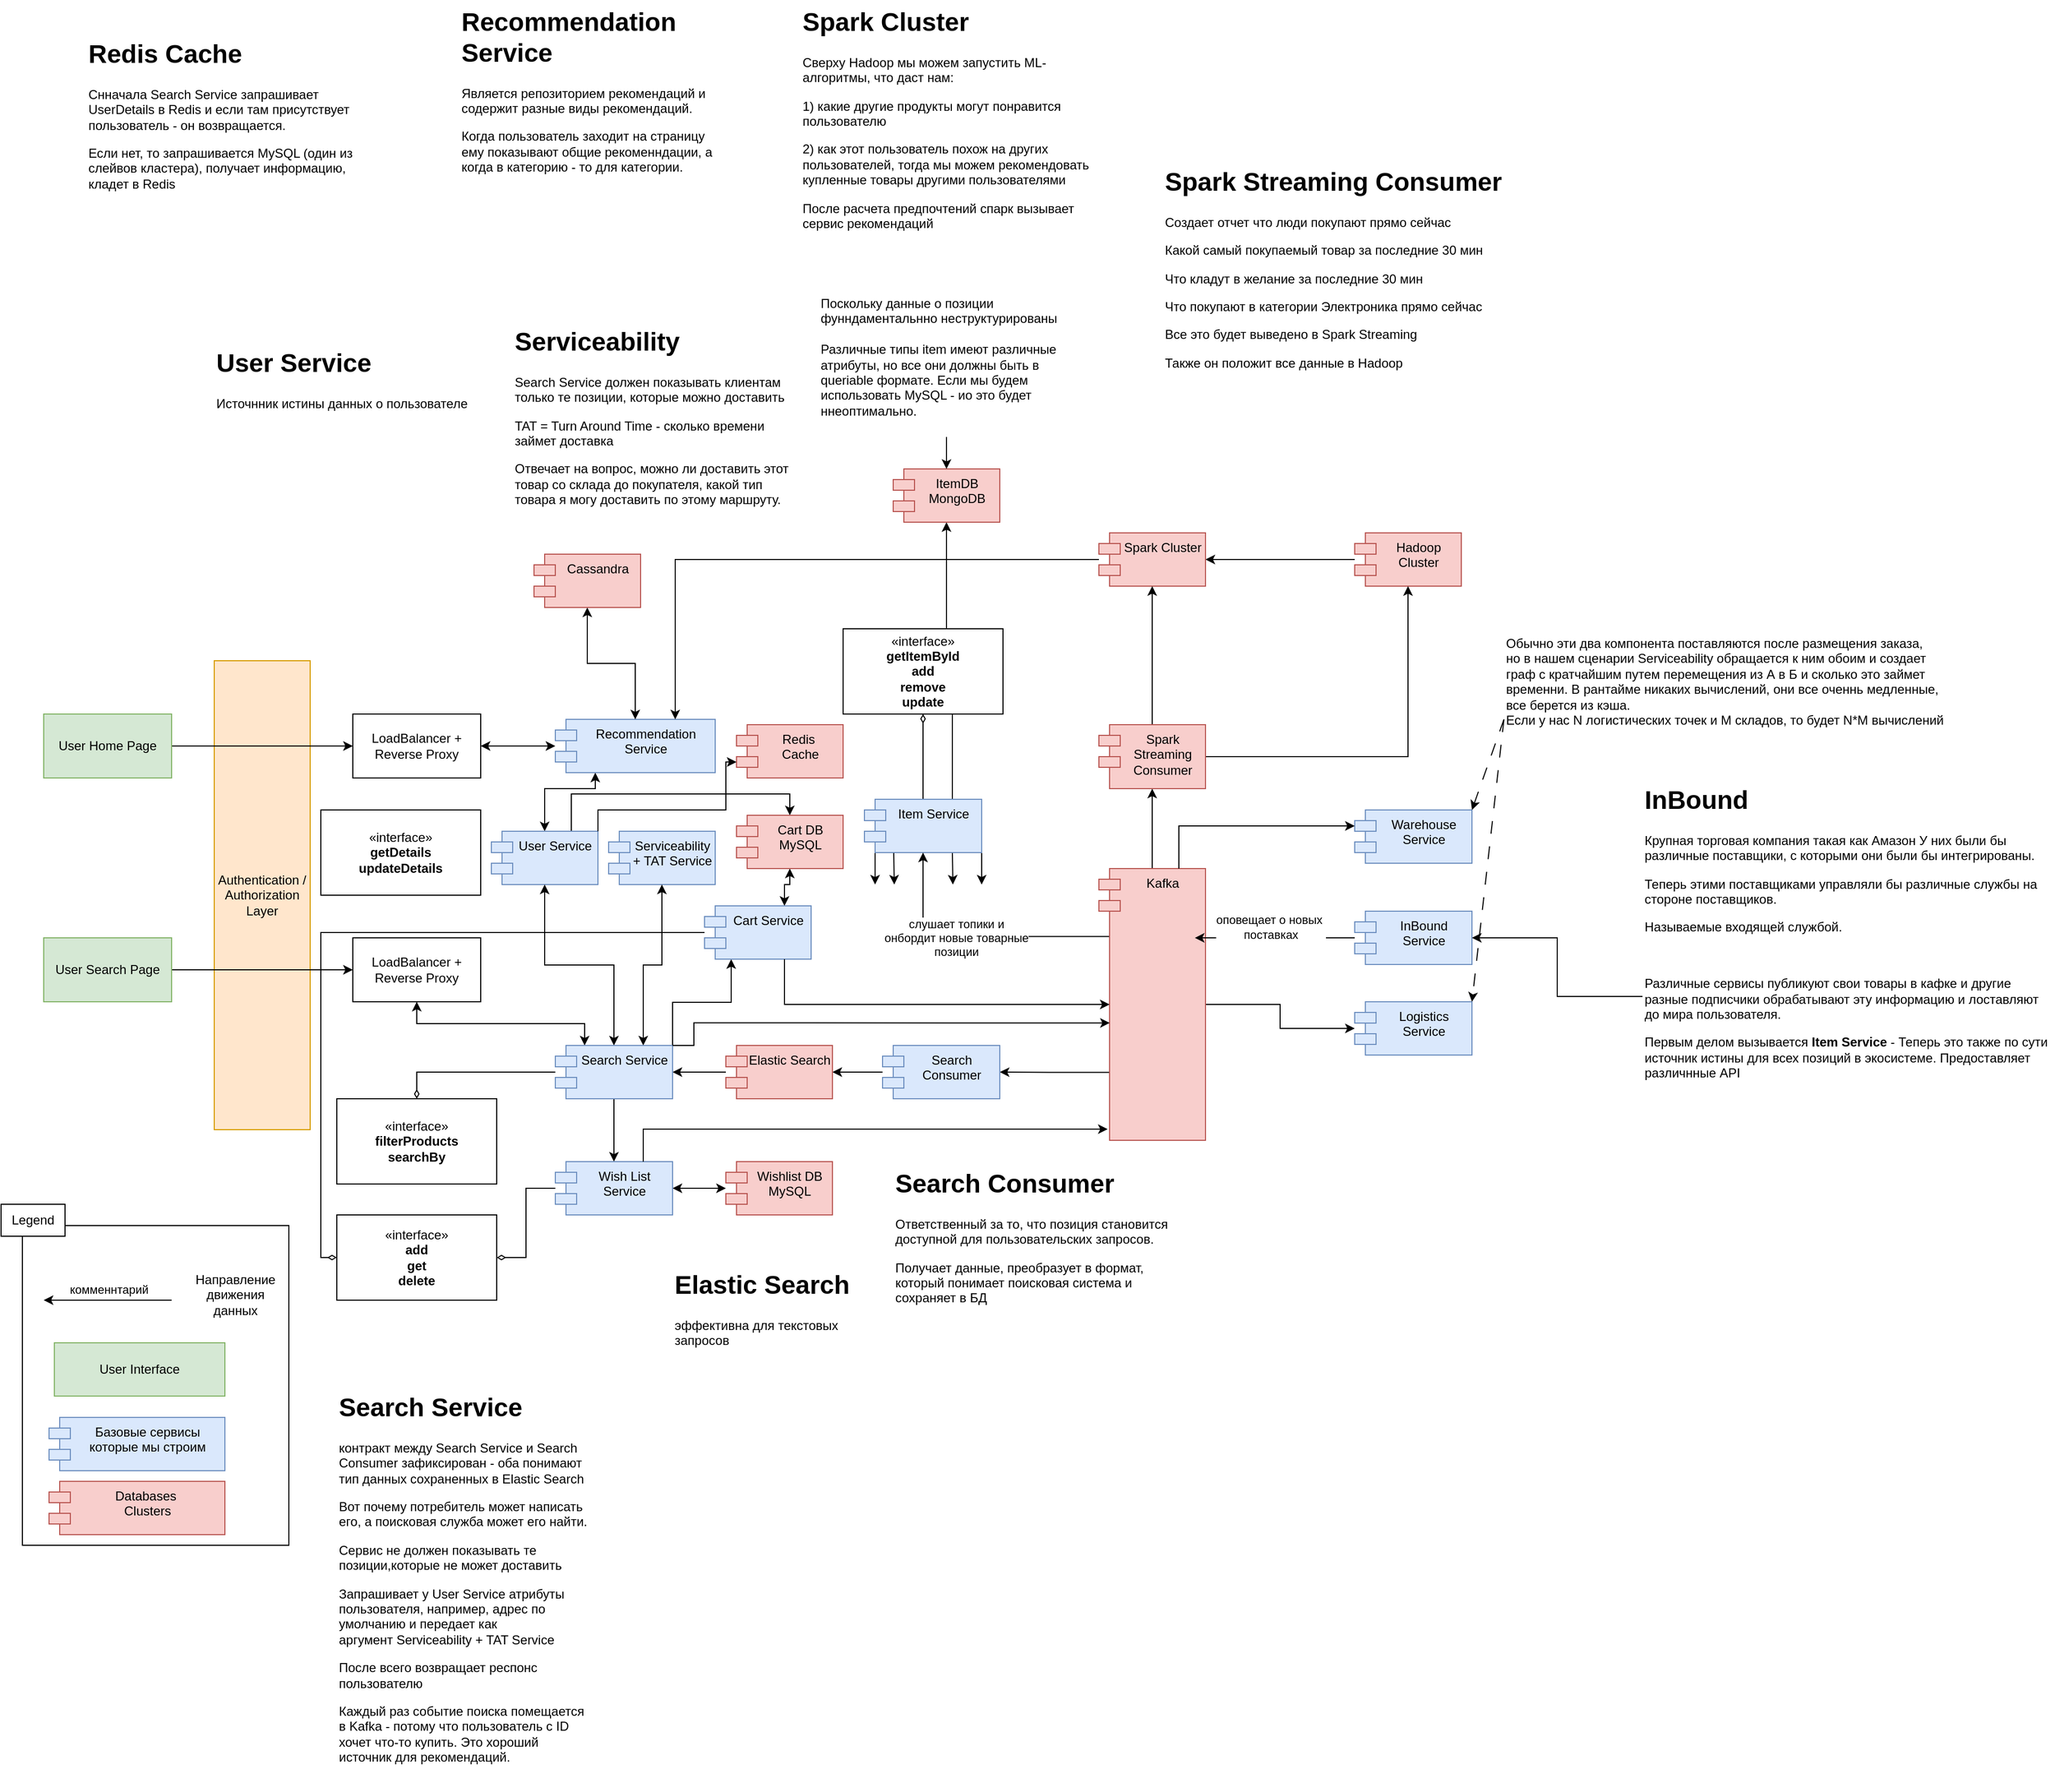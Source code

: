 <mxfile version="26.2.2" pages="5">
  <diagram name="DataFlow" id="L9UO1WstoxyAtETRiE9A">
    <mxGraphModel dx="1871" dy="1891" grid="1" gridSize="10" guides="1" tooltips="1" connect="1" arrows="1" fold="1" page="1" pageScale="1" pageWidth="827" pageHeight="1169" math="0" shadow="0">
      <root>
        <mxCell id="0" />
        <mxCell id="1" parent="0" />
        <mxCell id="CWwFMAKoUAEfLI9yr_jY-35" value="" style="rounded=0;whiteSpace=wrap;html=1;" parent="1" vertex="1">
          <mxGeometry x="10" y="550" width="250" height="300" as="geometry" />
        </mxCell>
        <mxCell id="CWwFMAKoUAEfLI9yr_jY-7" value="Authentication / Authorization Layer" style="rounded=0;whiteSpace=wrap;html=1;fillColor=#ffe6cc;strokeColor=#d79b00;" parent="1" vertex="1">
          <mxGeometry x="190" y="20" width="90" height="440" as="geometry" />
        </mxCell>
        <mxCell id="CWwFMAKoUAEfLI9yr_jY-4" style="edgeStyle=orthogonalEdgeStyle;rounded=0;orthogonalLoop=1;jettySize=auto;html=1;exitX=1;exitY=0.5;exitDx=0;exitDy=0;" parent="1" source="CWwFMAKoUAEfLI9yr_jY-1" target="CWwFMAKoUAEfLI9yr_jY-3" edge="1">
          <mxGeometry relative="1" as="geometry" />
        </mxCell>
        <mxCell id="CWwFMAKoUAEfLI9yr_jY-1" value="User Home Page" style="rounded=0;whiteSpace=wrap;html=1;fillColor=#d5e8d4;strokeColor=#82b366;" parent="1" vertex="1">
          <mxGeometry x="30" y="70" width="120" height="60" as="geometry" />
        </mxCell>
        <mxCell id="CWwFMAKoUAEfLI9yr_jY-6" style="edgeStyle=orthogonalEdgeStyle;rounded=0;orthogonalLoop=1;jettySize=auto;html=1;exitX=1;exitY=0.5;exitDx=0;exitDy=0;" parent="1" source="CWwFMAKoUAEfLI9yr_jY-2" target="CWwFMAKoUAEfLI9yr_jY-5" edge="1">
          <mxGeometry relative="1" as="geometry" />
        </mxCell>
        <mxCell id="CWwFMAKoUAEfLI9yr_jY-2" value="User Search Page" style="rounded=0;whiteSpace=wrap;html=1;fillColor=#d5e8d4;strokeColor=#82b366;" parent="1" vertex="1">
          <mxGeometry x="30" y="280" width="120" height="60" as="geometry" />
        </mxCell>
        <mxCell id="CWwFMAKoUAEfLI9yr_jY-18" style="edgeStyle=orthogonalEdgeStyle;rounded=0;orthogonalLoop=1;jettySize=auto;html=1;exitX=1;exitY=0.5;exitDx=0;exitDy=0;startArrow=classic;startFill=1;" parent="1" source="CWwFMAKoUAEfLI9yr_jY-3" target="CWwFMAKoUAEfLI9yr_jY-9" edge="1">
          <mxGeometry relative="1" as="geometry" />
        </mxCell>
        <mxCell id="CWwFMAKoUAEfLI9yr_jY-3" value="LoadBalancer + Reverse Proxy" style="rounded=0;whiteSpace=wrap;html=1;" parent="1" vertex="1">
          <mxGeometry x="320" y="70" width="120" height="60" as="geometry" />
        </mxCell>
        <mxCell id="Ayvh0VJJtchQ1cynP7ke-19" style="edgeStyle=orthogonalEdgeStyle;rounded=0;orthogonalLoop=1;jettySize=auto;html=1;exitX=0.5;exitY=1;exitDx=0;exitDy=0;startArrow=classic;startFill=1;entryX=0.25;entryY=0;entryDx=0;entryDy=0;" parent="1" source="CWwFMAKoUAEfLI9yr_jY-5" target="Ayvh0VJJtchQ1cynP7ke-10" edge="1">
          <mxGeometry relative="1" as="geometry" />
        </mxCell>
        <mxCell id="CWwFMAKoUAEfLI9yr_jY-5" value="LoadBalancer + Reverse Proxy" style="rounded=0;whiteSpace=wrap;html=1;" parent="1" vertex="1">
          <mxGeometry x="320" y="280" width="120" height="60" as="geometry" />
        </mxCell>
        <mxCell id="CWwFMAKoUAEfLI9yr_jY-8" value="Базовые сервисы которые мы строим" style="shape=module;align=left;spacingLeft=20;align=center;verticalAlign=top;whiteSpace=wrap;html=1;fillColor=#dae8fc;strokeColor=#6c8ebf;" parent="1" vertex="1">
          <mxGeometry x="35" y="730" width="165" height="50" as="geometry" />
        </mxCell>
        <mxCell id="CWwFMAKoUAEfLI9yr_jY-13" style="edgeStyle=orthogonalEdgeStyle;rounded=0;orthogonalLoop=1;jettySize=auto;html=1;exitX=0.25;exitY=1;exitDx=0;exitDy=0;startArrow=classic;startFill=1;" parent="1" source="CWwFMAKoUAEfLI9yr_jY-9" target="CWwFMAKoUAEfLI9yr_jY-11" edge="1">
          <mxGeometry relative="1" as="geometry">
            <Array as="points">
              <mxPoint x="548" y="140" />
              <mxPoint x="500" y="140" />
            </Array>
          </mxGeometry>
        </mxCell>
        <mxCell id="CWwFMAKoUAEfLI9yr_jY-9" value="Recommendation Service" style="shape=module;align=left;spacingLeft=20;align=center;verticalAlign=top;whiteSpace=wrap;html=1;fillColor=#dae8fc;strokeColor=#6c8ebf;" parent="1" vertex="1">
          <mxGeometry x="510" y="75" width="150" height="50" as="geometry" />
        </mxCell>
        <mxCell id="CWwFMAKoUAEfLI9yr_jY-43" style="edgeStyle=orthogonalEdgeStyle;rounded=0;orthogonalLoop=1;jettySize=auto;html=1;exitX=0.5;exitY=0;exitDx=0;exitDy=0;endArrow=diamondThin;endFill=0;" parent="1" source="CWwFMAKoUAEfLI9yr_jY-10" target="CWwFMAKoUAEfLI9yr_jY-40" edge="1">
          <mxGeometry relative="1" as="geometry" />
        </mxCell>
        <mxCell id="Ayvh0VJJtchQ1cynP7ke-2" style="edgeStyle=orthogonalEdgeStyle;rounded=0;orthogonalLoop=1;jettySize=auto;html=1;exitX=0.75;exitY=0;exitDx=0;exitDy=0;" parent="1" source="CWwFMAKoUAEfLI9yr_jY-10" target="Ayvh0VJJtchQ1cynP7ke-1" edge="1">
          <mxGeometry relative="1" as="geometry" />
        </mxCell>
        <mxCell id="Ayvh0VJJtchQ1cynP7ke-48" style="edgeStyle=orthogonalEdgeStyle;rounded=0;orthogonalLoop=1;jettySize=auto;html=1;exitX=0.25;exitY=1;exitDx=0;exitDy=0;" parent="1" source="CWwFMAKoUAEfLI9yr_jY-10" edge="1">
          <mxGeometry relative="1" as="geometry">
            <mxPoint x="828" y="230" as="targetPoint" />
          </mxGeometry>
        </mxCell>
        <mxCell id="Ayvh0VJJtchQ1cynP7ke-49" style="edgeStyle=orthogonalEdgeStyle;rounded=0;orthogonalLoop=1;jettySize=auto;html=1;exitX=0.75;exitY=1;exitDx=0;exitDy=0;" parent="1" source="CWwFMAKoUAEfLI9yr_jY-10" edge="1">
          <mxGeometry relative="1" as="geometry">
            <mxPoint x="883" y="230" as="targetPoint" />
          </mxGeometry>
        </mxCell>
        <mxCell id="Ayvh0VJJtchQ1cynP7ke-50" style="edgeStyle=orthogonalEdgeStyle;rounded=0;orthogonalLoop=1;jettySize=auto;html=1;exitX=0;exitY=1;exitDx=10;exitDy=0;exitPerimeter=0;" parent="1" source="CWwFMAKoUAEfLI9yr_jY-10" edge="1">
          <mxGeometry relative="1" as="geometry">
            <mxPoint x="810" y="230" as="targetPoint" />
          </mxGeometry>
        </mxCell>
        <mxCell id="Ayvh0VJJtchQ1cynP7ke-51" style="edgeStyle=orthogonalEdgeStyle;rounded=0;orthogonalLoop=1;jettySize=auto;html=1;exitX=1;exitY=1;exitDx=0;exitDy=0;" parent="1" source="CWwFMAKoUAEfLI9yr_jY-10" edge="1">
          <mxGeometry relative="1" as="geometry">
            <mxPoint x="910" y="230" as="targetPoint" />
          </mxGeometry>
        </mxCell>
        <mxCell id="CWwFMAKoUAEfLI9yr_jY-10" value="Item Service" style="shape=module;align=left;spacingLeft=20;align=center;verticalAlign=top;whiteSpace=wrap;html=1;fillColor=#dae8fc;strokeColor=#6c8ebf;" parent="1" vertex="1">
          <mxGeometry x="800" y="150" width="110" height="50" as="geometry" />
        </mxCell>
        <mxCell id="Ayvh0VJJtchQ1cynP7ke-45" style="edgeStyle=orthogonalEdgeStyle;rounded=0;orthogonalLoop=1;jettySize=auto;html=1;exitX=0.75;exitY=0;exitDx=0;exitDy=0;entryX=0.5;entryY=0;entryDx=0;entryDy=0;" parent="1" source="CWwFMAKoUAEfLI9yr_jY-11" target="Ayvh0VJJtchQ1cynP7ke-29" edge="1">
          <mxGeometry relative="1" as="geometry" />
        </mxCell>
        <mxCell id="CWwFMAKoUAEfLI9yr_jY-11" value="User Service" style="shape=module;align=left;spacingLeft=20;align=center;verticalAlign=top;whiteSpace=wrap;html=1;fillColor=#dae8fc;strokeColor=#6c8ebf;" parent="1" vertex="1">
          <mxGeometry x="450" y="180" width="100" height="50" as="geometry" />
        </mxCell>
        <mxCell id="CWwFMAKoUAEfLI9yr_jY-12" value="Serviceability + TAT Service" style="shape=module;align=left;spacingLeft=20;align=center;verticalAlign=top;whiteSpace=wrap;html=1;fillColor=#dae8fc;strokeColor=#6c8ebf;" parent="1" vertex="1">
          <mxGeometry x="560" y="180" width="100" height="50" as="geometry" />
        </mxCell>
        <mxCell id="CWwFMAKoUAEfLI9yr_jY-17" style="edgeStyle=orthogonalEdgeStyle;rounded=0;orthogonalLoop=1;jettySize=auto;html=1;exitX=0.5;exitY=1;exitDx=0;exitDy=0;startArrow=classic;startFill=1;" parent="1" source="CWwFMAKoUAEfLI9yr_jY-15" target="CWwFMAKoUAEfLI9yr_jY-9" edge="1">
          <mxGeometry relative="1" as="geometry" />
        </mxCell>
        <mxCell id="CWwFMAKoUAEfLI9yr_jY-15" value="Cassandra" style="shape=module;align=left;spacingLeft=20;align=center;verticalAlign=top;whiteSpace=wrap;html=1;fillColor=#f8cecc;strokeColor=#b85450;" parent="1" vertex="1">
          <mxGeometry x="490" y="-80" width="100" height="50" as="geometry" />
        </mxCell>
        <mxCell id="CWwFMAKoUAEfLI9yr_jY-16" value="Databases&amp;nbsp;&lt;div&gt;Clusters&lt;/div&gt;" style="shape=module;align=left;spacingLeft=20;align=center;verticalAlign=top;whiteSpace=wrap;html=1;fillColor=#f8cecc;strokeColor=#b85450;" parent="1" vertex="1">
          <mxGeometry x="35" y="790" width="165" height="50" as="geometry" />
        </mxCell>
        <mxCell id="CWwFMAKoUAEfLI9yr_jY-19" value="User Interface" style="rounded=0;whiteSpace=wrap;html=1;fillColor=#d5e8d4;strokeColor=#82b366;" parent="1" vertex="1">
          <mxGeometry x="40" y="660" width="160" height="50" as="geometry" />
        </mxCell>
        <mxCell id="CWwFMAKoUAEfLI9yr_jY-31" style="edgeStyle=orthogonalEdgeStyle;rounded=0;orthogonalLoop=1;jettySize=auto;html=1;exitX=1;exitY=0.5;exitDx=0;exitDy=0;" parent="1" source="CWwFMAKoUAEfLI9yr_jY-20" target="CWwFMAKoUAEfLI9yr_jY-30" edge="1">
          <mxGeometry relative="1" as="geometry" />
        </mxCell>
        <mxCell id="CWwFMAKoUAEfLI9yr_jY-32" style="edgeStyle=orthogonalEdgeStyle;rounded=0;orthogonalLoop=1;jettySize=auto;html=1;exitX=0;exitY=0.25;exitDx=10;exitDy=0;exitPerimeter=0;" parent="1" source="CWwFMAKoUAEfLI9yr_jY-20" target="CWwFMAKoUAEfLI9yr_jY-10" edge="1">
          <mxGeometry relative="1" as="geometry" />
        </mxCell>
        <mxCell id="CWwFMAKoUAEfLI9yr_jY-33" value="слушает топики и&lt;div&gt;онбордит новые товарные&lt;/div&gt;&lt;div&gt;позиции&lt;/div&gt;" style="edgeLabel;html=1;align=center;verticalAlign=middle;resizable=0;points=[];" parent="CWwFMAKoUAEfLI9yr_jY-32" vertex="1" connectable="0">
          <mxGeometry x="0.135" y="1" relative="1" as="geometry">
            <mxPoint as="offset" />
          </mxGeometry>
        </mxCell>
        <mxCell id="Ayvh0VJJtchQ1cynP7ke-6" style="edgeStyle=orthogonalEdgeStyle;rounded=0;orthogonalLoop=1;jettySize=auto;html=1;exitX=0;exitY=0.75;exitDx=10;exitDy=0;exitPerimeter=0;" parent="1" source="CWwFMAKoUAEfLI9yr_jY-20" target="Ayvh0VJJtchQ1cynP7ke-5" edge="1">
          <mxGeometry relative="1" as="geometry" />
        </mxCell>
        <mxCell id="Ayvh0VJJtchQ1cynP7ke-37" style="edgeStyle=orthogonalEdgeStyle;rounded=0;orthogonalLoop=1;jettySize=auto;html=1;exitX=0.5;exitY=0;exitDx=0;exitDy=0;" parent="1" source="CWwFMAKoUAEfLI9yr_jY-20" target="Ayvh0VJJtchQ1cynP7ke-36" edge="1">
          <mxGeometry relative="1" as="geometry" />
        </mxCell>
        <mxCell id="CWwFMAKoUAEfLI9yr_jY-20" value="Kafka" style="shape=module;align=left;spacingLeft=20;align=center;verticalAlign=top;whiteSpace=wrap;html=1;fillColor=#f8cecc;strokeColor=#b85450;" parent="1" vertex="1">
          <mxGeometry x="1020" y="215" width="100" height="255" as="geometry" />
        </mxCell>
        <mxCell id="CWwFMAKoUAEfLI9yr_jY-23" style="edgeStyle=orthogonalEdgeStyle;rounded=0;orthogonalLoop=1;jettySize=auto;html=1;" parent="1" source="CWwFMAKoUAEfLI9yr_jY-21" target="CWwFMAKoUAEfLI9yr_jY-22" edge="1">
          <mxGeometry relative="1" as="geometry" />
        </mxCell>
        <mxCell id="CWwFMAKoUAEfLI9yr_jY-21" value="Hadoop Cluster" style="shape=module;align=left;spacingLeft=20;align=center;verticalAlign=top;whiteSpace=wrap;html=1;fillColor=#f8cecc;strokeColor=#b85450;" parent="1" vertex="1">
          <mxGeometry x="1260" y="-100" width="100" height="50" as="geometry" />
        </mxCell>
        <mxCell id="Ayvh0VJJtchQ1cynP7ke-41" style="edgeStyle=orthogonalEdgeStyle;rounded=0;orthogonalLoop=1;jettySize=auto;html=1;entryX=0.75;entryY=0;entryDx=0;entryDy=0;" parent="1" source="CWwFMAKoUAEfLI9yr_jY-22" target="CWwFMAKoUAEfLI9yr_jY-9" edge="1">
          <mxGeometry relative="1" as="geometry" />
        </mxCell>
        <mxCell id="CWwFMAKoUAEfLI9yr_jY-22" value="Spark Cluster" style="shape=module;align=left;spacingLeft=20;align=center;verticalAlign=top;whiteSpace=wrap;html=1;fillColor=#f8cecc;strokeColor=#b85450;" parent="1" vertex="1">
          <mxGeometry x="1020" y="-100" width="100" height="50" as="geometry" />
        </mxCell>
        <mxCell id="CWwFMAKoUAEfLI9yr_jY-24" value="InBound&lt;div&gt;Service&lt;/div&gt;" style="shape=module;align=left;spacingLeft=20;align=center;verticalAlign=top;whiteSpace=wrap;html=1;fillColor=#dae8fc;strokeColor=#6c8ebf;" parent="1" vertex="1">
          <mxGeometry x="1260" y="255" width="110" height="50" as="geometry" />
        </mxCell>
        <mxCell id="CWwFMAKoUAEfLI9yr_jY-26" style="edgeStyle=orthogonalEdgeStyle;rounded=0;orthogonalLoop=1;jettySize=auto;html=1;" parent="1" source="CWwFMAKoUAEfLI9yr_jY-25" target="CWwFMAKoUAEfLI9yr_jY-24" edge="1">
          <mxGeometry relative="1" as="geometry" />
        </mxCell>
        <mxCell id="CWwFMAKoUAEfLI9yr_jY-25" value="&lt;h1 style=&quot;margin-top: 0px;&quot;&gt;InBound&lt;/h1&gt;&lt;p&gt;Крупная торговая компания такая как Амазон&amp;nbsp;&lt;span style=&quot;background-color: transparent;&quot;&gt;У них были бы различные поставщики, с которыми они были бы интегрированы.&lt;/span&gt;&lt;/p&gt;&lt;p&gt;Теперь этими поставщиками управляли бы различные службы на стороне поставщиков.&lt;/p&gt;&lt;p&gt;Называемые входящей службой.&lt;/p&gt;&lt;p&gt;&lt;br&gt;&lt;/p&gt;&lt;p&gt;Различные сервисы публикуют свои товары в кафке и другие разные подписчики обрабатывают эту информацию и лоставляют до мира пользователя.&lt;/p&gt;&lt;p&gt;Первым делом вызывается &lt;b&gt;Item Service&lt;/b&gt; -&amp;nbsp;Теперь это также по сути источник истины для всех позиций в экосистеме. Предоставляет различнные API&amp;nbsp;&lt;/p&gt;&lt;p&gt;&lt;br&gt;&lt;/p&gt;&lt;p&gt;&lt;br&gt;&lt;/p&gt;&lt;p&gt;&lt;br&gt;&lt;/p&gt;" style="text;html=1;whiteSpace=wrap;overflow=hidden;rounded=0;" parent="1" vertex="1">
          <mxGeometry x="1530" y="130" width="386" height="410" as="geometry" />
        </mxCell>
        <mxCell id="CWwFMAKoUAEfLI9yr_jY-27" style="edgeStyle=orthogonalEdgeStyle;rounded=0;orthogonalLoop=1;jettySize=auto;html=1;entryX=0.9;entryY=0.255;entryDx=0;entryDy=0;entryPerimeter=0;" parent="1" source="CWwFMAKoUAEfLI9yr_jY-24" target="CWwFMAKoUAEfLI9yr_jY-20" edge="1">
          <mxGeometry relative="1" as="geometry" />
        </mxCell>
        <mxCell id="CWwFMAKoUAEfLI9yr_jY-39" value="оповещает о новых&amp;nbsp;&lt;div&gt;поставках&lt;/div&gt;" style="edgeLabel;html=1;align=center;verticalAlign=middle;resizable=0;points=[];labelBackgroundColor=default;" parent="CWwFMAKoUAEfLI9yr_jY-27" vertex="1" connectable="0">
          <mxGeometry x="0.208" y="-1" relative="1" as="geometry">
            <mxPoint x="11" y="-9" as="offset" />
          </mxGeometry>
        </mxCell>
        <mxCell id="CWwFMAKoUAEfLI9yr_jY-28" value="Warehouse&lt;br&gt;&lt;div&gt;Service&lt;/div&gt;" style="shape=module;align=left;spacingLeft=20;align=center;verticalAlign=top;whiteSpace=wrap;html=1;fillColor=#dae8fc;strokeColor=#6c8ebf;" parent="1" vertex="1">
          <mxGeometry x="1260" y="160" width="110" height="50" as="geometry" />
        </mxCell>
        <mxCell id="CWwFMAKoUAEfLI9yr_jY-29" style="edgeStyle=orthogonalEdgeStyle;rounded=0;orthogonalLoop=1;jettySize=auto;html=1;exitX=0.75;exitY=0;exitDx=0;exitDy=0;entryX=0;entryY=0;entryDx=0;entryDy=15;entryPerimeter=0;" parent="1" source="CWwFMAKoUAEfLI9yr_jY-20" target="CWwFMAKoUAEfLI9yr_jY-28" edge="1">
          <mxGeometry relative="1" as="geometry" />
        </mxCell>
        <mxCell id="CWwFMAKoUAEfLI9yr_jY-30" value="&lt;div&gt;Logistics&lt;/div&gt;&lt;div&gt;Service&lt;/div&gt;" style="shape=module;align=left;spacingLeft=20;align=center;verticalAlign=top;whiteSpace=wrap;html=1;fillColor=#dae8fc;strokeColor=#6c8ebf;" parent="1" vertex="1">
          <mxGeometry x="1260" y="340" width="110" height="50" as="geometry" />
        </mxCell>
        <mxCell id="CWwFMAKoUAEfLI9yr_jY-34" value="Legend" style="text;html=1;align=center;verticalAlign=middle;whiteSpace=wrap;rounded=0;strokeColor=default;fillColor=default;" parent="1" vertex="1">
          <mxGeometry x="-10" y="530" width="60" height="30" as="geometry" />
        </mxCell>
        <mxCell id="CWwFMAKoUAEfLI9yr_jY-36" value="" style="endArrow=classic;html=1;rounded=0;" parent="1" edge="1">
          <mxGeometry width="50" height="50" relative="1" as="geometry">
            <mxPoint x="150" y="620" as="sourcePoint" />
            <mxPoint x="30" y="620" as="targetPoint" />
          </mxGeometry>
        </mxCell>
        <mxCell id="CWwFMAKoUAEfLI9yr_jY-37" value="комменнтарий" style="edgeLabel;html=1;align=center;verticalAlign=middle;resizable=0;points=[];" parent="CWwFMAKoUAEfLI9yr_jY-36" vertex="1" connectable="0">
          <mxGeometry x="0.327" relative="1" as="geometry">
            <mxPoint x="20" y="-10" as="offset" />
          </mxGeometry>
        </mxCell>
        <mxCell id="CWwFMAKoUAEfLI9yr_jY-38" value="Направление движения данных" style="text;html=1;align=center;verticalAlign=middle;whiteSpace=wrap;rounded=0;" parent="1" vertex="1">
          <mxGeometry x="180" y="600" width="60" height="30" as="geometry" />
        </mxCell>
        <mxCell id="CWwFMAKoUAEfLI9yr_jY-40" value="«interface»&lt;br&gt;&lt;b&gt;getItemById&lt;/b&gt;&lt;div&gt;&lt;b&gt;add&lt;/b&gt;&lt;/div&gt;&lt;div&gt;&lt;b&gt;remove&lt;/b&gt;&lt;/div&gt;&lt;div&gt;&lt;b&gt;update&lt;/b&gt;&lt;/div&gt;" style="html=1;whiteSpace=wrap;" parent="1" vertex="1">
          <mxGeometry x="780" y="-10" width="150" height="80" as="geometry" />
        </mxCell>
        <mxCell id="Ayvh0VJJtchQ1cynP7ke-1" value="ItemDB&lt;div&gt;MongoDB&lt;/div&gt;" style="shape=module;align=left;spacingLeft=20;align=center;verticalAlign=top;whiteSpace=wrap;html=1;fillColor=#f8cecc;strokeColor=#b85450;" parent="1" vertex="1">
          <mxGeometry x="827" y="-160" width="100" height="50" as="geometry" />
        </mxCell>
        <mxCell id="Ayvh0VJJtchQ1cynP7ke-4" style="edgeStyle=orthogonalEdgeStyle;rounded=0;orthogonalLoop=1;jettySize=auto;html=1;exitX=0.5;exitY=1;exitDx=0;exitDy=0;" parent="1" source="Ayvh0VJJtchQ1cynP7ke-3" target="Ayvh0VJJtchQ1cynP7ke-1" edge="1">
          <mxGeometry relative="1" as="geometry" />
        </mxCell>
        <mxCell id="Ayvh0VJJtchQ1cynP7ke-3" value="Поскольку данные о позиции фунндаментальнно неструктурированы&lt;div&gt;&lt;br&gt;&lt;/div&gt;&lt;div&gt;Различные типы item имеют различные атрибуты, но все они должны быть в queriable формате. Если мы будем использовать MySQL - ио это будет ннеоптимально.&lt;/div&gt;" style="text;html=1;align=left;verticalAlign=middle;whiteSpace=wrap;rounded=0;" parent="1" vertex="1">
          <mxGeometry x="757" y="-340" width="240" height="150" as="geometry" />
        </mxCell>
        <mxCell id="Ayvh0VJJtchQ1cynP7ke-9" style="edgeStyle=orthogonalEdgeStyle;rounded=0;orthogonalLoop=1;jettySize=auto;html=1;" parent="1" source="Ayvh0VJJtchQ1cynP7ke-5" target="Ayvh0VJJtchQ1cynP7ke-8" edge="1">
          <mxGeometry relative="1" as="geometry" />
        </mxCell>
        <mxCell id="Ayvh0VJJtchQ1cynP7ke-5" value="Search Consumer" style="shape=module;align=left;spacingLeft=20;align=center;verticalAlign=top;whiteSpace=wrap;html=1;fillColor=#dae8fc;strokeColor=#6c8ebf;" parent="1" vertex="1">
          <mxGeometry x="817" y="381" width="110" height="50" as="geometry" />
        </mxCell>
        <mxCell id="Ayvh0VJJtchQ1cynP7ke-7" value="&lt;h1 style=&quot;margin-top: 0px;&quot;&gt;Search Consumer&lt;/h1&gt;&lt;p&gt;Ответственный за то, что позиция становится доступной для пользовательских запросов.&lt;/p&gt;&lt;p&gt;Получает данные, преобразует в формат, который понимает поисковая система и сохраняет в БД&lt;/p&gt;" style="text;html=1;whiteSpace=wrap;overflow=hidden;rounded=0;" parent="1" vertex="1">
          <mxGeometry x="827" y="490" width="273" height="150" as="geometry" />
        </mxCell>
        <mxCell id="Ayvh0VJJtchQ1cynP7ke-11" style="edgeStyle=orthogonalEdgeStyle;rounded=0;orthogonalLoop=1;jettySize=auto;html=1;" parent="1" source="Ayvh0VJJtchQ1cynP7ke-8" target="Ayvh0VJJtchQ1cynP7ke-10" edge="1">
          <mxGeometry relative="1" as="geometry" />
        </mxCell>
        <mxCell id="Ayvh0VJJtchQ1cynP7ke-8" value="Elastic Search" style="shape=module;align=left;spacingLeft=20;align=center;verticalAlign=top;whiteSpace=wrap;html=1;fillColor=#f8cecc;strokeColor=#b85450;" parent="1" vertex="1">
          <mxGeometry x="670" y="381" width="100" height="50" as="geometry" />
        </mxCell>
        <mxCell id="Ayvh0VJJtchQ1cynP7ke-13" style="edgeStyle=orthogonalEdgeStyle;rounded=0;orthogonalLoop=1;jettySize=auto;html=1;exitX=0.5;exitY=1;exitDx=0;exitDy=0;" parent="1" source="Ayvh0VJJtchQ1cynP7ke-10" target="Ayvh0VJJtchQ1cynP7ke-12" edge="1">
          <mxGeometry relative="1" as="geometry" />
        </mxCell>
        <mxCell id="Ayvh0VJJtchQ1cynP7ke-21" style="edgeStyle=orthogonalEdgeStyle;rounded=0;orthogonalLoop=1;jettySize=auto;html=1;entryX=0.5;entryY=0;entryDx=0;entryDy=0;endArrow=diamondThin;endFill=0;" parent="1" source="Ayvh0VJJtchQ1cynP7ke-10" target="Ayvh0VJJtchQ1cynP7ke-20" edge="1">
          <mxGeometry relative="1" as="geometry" />
        </mxCell>
        <mxCell id="Ayvh0VJJtchQ1cynP7ke-23" style="edgeStyle=orthogonalEdgeStyle;rounded=0;orthogonalLoop=1;jettySize=auto;html=1;exitX=0.75;exitY=0;exitDx=0;exitDy=0;startArrow=classic;startFill=1;" parent="1" source="Ayvh0VJJtchQ1cynP7ke-10" target="CWwFMAKoUAEfLI9yr_jY-12" edge="1">
          <mxGeometry relative="1" as="geometry" />
        </mxCell>
        <mxCell id="Ayvh0VJJtchQ1cynP7ke-25" style="edgeStyle=orthogonalEdgeStyle;rounded=0;orthogonalLoop=1;jettySize=auto;html=1;exitX=0.5;exitY=0;exitDx=0;exitDy=0;startArrow=classic;startFill=1;" parent="1" source="Ayvh0VJJtchQ1cynP7ke-10" target="CWwFMAKoUAEfLI9yr_jY-11" edge="1">
          <mxGeometry relative="1" as="geometry" />
        </mxCell>
        <mxCell id="Ayvh0VJJtchQ1cynP7ke-30" style="edgeStyle=orthogonalEdgeStyle;rounded=0;orthogonalLoop=1;jettySize=auto;html=1;exitX=1;exitY=0;exitDx=0;exitDy=0;entryX=0.25;entryY=1;entryDx=0;entryDy=0;" parent="1" source="Ayvh0VJJtchQ1cynP7ke-10" target="Ayvh0VJJtchQ1cynP7ke-28" edge="1">
          <mxGeometry relative="1" as="geometry" />
        </mxCell>
        <mxCell id="Ayvh0VJJtchQ1cynP7ke-10" value="Search Service" style="shape=module;align=left;spacingLeft=20;align=center;verticalAlign=top;whiteSpace=wrap;html=1;fillColor=#dae8fc;strokeColor=#6c8ebf;" parent="1" vertex="1">
          <mxGeometry x="510" y="381" width="110" height="50" as="geometry" />
        </mxCell>
        <mxCell id="Ayvh0VJJtchQ1cynP7ke-16" style="edgeStyle=orthogonalEdgeStyle;rounded=0;orthogonalLoop=1;jettySize=auto;html=1;exitX=1;exitY=0.5;exitDx=0;exitDy=0;startArrow=classic;startFill=1;" parent="1" source="Ayvh0VJJtchQ1cynP7ke-12" target="Ayvh0VJJtchQ1cynP7ke-14" edge="1">
          <mxGeometry relative="1" as="geometry" />
        </mxCell>
        <mxCell id="Ayvh0VJJtchQ1cynP7ke-34" style="edgeStyle=orthogonalEdgeStyle;rounded=0;orthogonalLoop=1;jettySize=auto;html=1;endArrow=diamondThin;endFill=0;" parent="1" source="Ayvh0VJJtchQ1cynP7ke-12" target="Ayvh0VJJtchQ1cynP7ke-33" edge="1">
          <mxGeometry relative="1" as="geometry" />
        </mxCell>
        <mxCell id="Ayvh0VJJtchQ1cynP7ke-12" value="Wish List Service" style="shape=module;align=left;spacingLeft=20;align=center;verticalAlign=top;whiteSpace=wrap;html=1;fillColor=#dae8fc;strokeColor=#6c8ebf;" parent="1" vertex="1">
          <mxGeometry x="510" y="490" width="110" height="50" as="geometry" />
        </mxCell>
        <mxCell id="Ayvh0VJJtchQ1cynP7ke-14" value="Wishlist&amp;nbsp;DB&lt;div&gt;MySQL&lt;/div&gt;" style="shape=module;align=left;spacingLeft=20;align=center;verticalAlign=top;whiteSpace=wrap;html=1;fillColor=#f8cecc;strokeColor=#b85450;" parent="1" vertex="1">
          <mxGeometry x="670" y="490" width="100" height="50" as="geometry" />
        </mxCell>
        <mxCell id="Ayvh0VJJtchQ1cynP7ke-17" style="edgeStyle=orthogonalEdgeStyle;rounded=0;orthogonalLoop=1;jettySize=auto;html=1;exitX=0.75;exitY=0;exitDx=0;exitDy=0;entryX=0.082;entryY=0.959;entryDx=0;entryDy=0;entryPerimeter=0;" parent="1" source="Ayvh0VJJtchQ1cynP7ke-12" target="CWwFMAKoUAEfLI9yr_jY-20" edge="1">
          <mxGeometry relative="1" as="geometry">
            <Array as="points">
              <mxPoint x="593" y="460" />
            </Array>
          </mxGeometry>
        </mxCell>
        <mxCell id="Ayvh0VJJtchQ1cynP7ke-18" value="&lt;h1 style=&quot;margin-top: 0px;&quot;&gt;Elastic Search&lt;/h1&gt;&lt;p&gt;эффективна для текстовых запросов&lt;/p&gt;" style="text;html=1;whiteSpace=wrap;overflow=hidden;rounded=0;" parent="1" vertex="1">
          <mxGeometry x="620" y="585" width="180" height="95" as="geometry" />
        </mxCell>
        <mxCell id="Ayvh0VJJtchQ1cynP7ke-20" value="«interface»&lt;br&gt;&lt;b&gt;filterProducts&lt;/b&gt;&lt;div&gt;&lt;b&gt;searchBy&lt;/b&gt;&lt;/div&gt;" style="html=1;whiteSpace=wrap;" parent="1" vertex="1">
          <mxGeometry x="305" y="431" width="150" height="80" as="geometry" />
        </mxCell>
        <mxCell id="Ayvh0VJJtchQ1cynP7ke-22" value="&lt;h1 style=&quot;margin-top: 0px;&quot;&gt;Search Service&lt;/h1&gt;&lt;p&gt;контракт между&amp;nbsp;&lt;span style=&quot;text-align: center;&quot;&gt;Search Service&lt;/span&gt;&amp;nbsp;и&amp;nbsp;&lt;span style=&quot;text-align: center; background-color: transparent; color: light-dark(rgb(0, 0, 0), rgb(255, 255, 255));&quot;&gt;Search Consumer зафиксирован - оба понимают тип данных сохраненных в&amp;nbsp;&lt;/span&gt;&lt;span style=&quot;text-align: center; background-color: transparent; color: light-dark(rgb(0, 0, 0), rgb(255, 255, 255));&quot;&gt;Elastic Search&lt;/span&gt;&lt;/p&gt;&lt;p&gt;&lt;span style=&quot;text-align: center; background-color: transparent;&quot;&gt;Вот почему потребитель может написать его, а поисковая служба может его найти.&lt;/span&gt;&lt;/p&gt;&lt;p&gt;&lt;span style=&quot;text-align: center; background-color: transparent;&quot;&gt;Сервис не должен показывать те позиции,которые не может доставить&lt;/span&gt;&lt;/p&gt;&lt;p&gt;&lt;span style=&quot;text-align: center; background-color: transparent;&quot;&gt;Запрашивает у User Service атрибуты пользователя, например, адрес по умолчанию и передает как аргумент&amp;nbsp;&lt;/span&gt;&lt;span style=&quot;text-align: center; background-color: transparent; color: light-dark(rgb(0, 0, 0), rgb(255, 255, 255));&quot;&gt;Serviceability + TAT Service&lt;/span&gt;&lt;/p&gt;&lt;p&gt;&lt;span style=&quot;text-align: center; background-color: transparent; color: light-dark(rgb(0, 0, 0), rgb(255, 255, 255));&quot;&gt;После всего возвращает респонс пользователю&lt;/span&gt;&lt;/p&gt;&lt;p&gt;&lt;span style=&quot;text-align: center; background-color: transparent; color: light-dark(rgb(0, 0, 0), rgb(255, 255, 255));&quot;&gt;Каждый раз событие поиска помещается в Kafka - потому что пользователь с ID хочет что-то купить. Это хороший источник для рекомендаций.&lt;/span&gt;&lt;/p&gt;" style="text;html=1;whiteSpace=wrap;overflow=hidden;rounded=0;" parent="1" vertex="1">
          <mxGeometry x="305" y="700" width="240" height="377.5" as="geometry" />
        </mxCell>
        <mxCell id="Ayvh0VJJtchQ1cynP7ke-24" value="&lt;h1 style=&quot;margin-top: 0px;&quot;&gt;Serviceability&lt;/h1&gt;&lt;p&gt;&lt;span style=&quot;text-align: center;&quot;&gt;Search Service должен показывать клиентам только те позиции, которые можно доставить&lt;/span&gt;&lt;/p&gt;&lt;p&gt;TAT = Turn Around Time - сколько времени займет доставка&lt;/p&gt;&lt;p&gt;Отвечает на вопрос, можно ли доставить этот товар со склада до покупателя, какой тип товара я могу доставить по этому маршруту.&lt;/p&gt;" style="text;html=1;whiteSpace=wrap;overflow=hidden;rounded=0;" parent="1" vertex="1">
          <mxGeometry x="470" y="-300" width="260" height="220" as="geometry" />
        </mxCell>
        <mxCell id="Ayvh0VJJtchQ1cynP7ke-26" value="&lt;h1 style=&quot;margin-top: 0px;&quot;&gt;User Service&lt;/h1&gt;&lt;p&gt;Источнник истины данных о пользователе&lt;/p&gt;" style="text;html=1;whiteSpace=wrap;overflow=hidden;rounded=0;" parent="1" vertex="1">
          <mxGeometry x="190" y="-280" width="240" height="120" as="geometry" />
        </mxCell>
        <mxCell id="Ayvh0VJJtchQ1cynP7ke-27" style="edgeStyle=orthogonalEdgeStyle;rounded=0;orthogonalLoop=1;jettySize=auto;html=1;exitX=1;exitY=0;exitDx=0;exitDy=0;entryX=0.102;entryY=0.568;entryDx=0;entryDy=0;entryPerimeter=0;" parent="1" source="Ayvh0VJJtchQ1cynP7ke-10" target="CWwFMAKoUAEfLI9yr_jY-20" edge="1">
          <mxGeometry relative="1" as="geometry">
            <Array as="points">
              <mxPoint x="640" y="381" />
              <mxPoint x="640" y="360" />
            </Array>
          </mxGeometry>
        </mxCell>
        <mxCell id="Ayvh0VJJtchQ1cynP7ke-31" style="edgeStyle=orthogonalEdgeStyle;rounded=0;orthogonalLoop=1;jettySize=auto;html=1;exitX=0.75;exitY=0;exitDx=0;exitDy=0;startArrow=classic;startFill=1;" parent="1" source="Ayvh0VJJtchQ1cynP7ke-28" target="Ayvh0VJJtchQ1cynP7ke-29" edge="1">
          <mxGeometry relative="1" as="geometry" />
        </mxCell>
        <mxCell id="Ayvh0VJJtchQ1cynP7ke-35" style="edgeStyle=orthogonalEdgeStyle;rounded=0;orthogonalLoop=1;jettySize=auto;html=1;startArrow=none;startFill=0;endArrow=diamondThin;endFill=0;" parent="1" source="Ayvh0VJJtchQ1cynP7ke-28" target="Ayvh0VJJtchQ1cynP7ke-33" edge="1">
          <mxGeometry relative="1" as="geometry">
            <Array as="points">
              <mxPoint x="290" y="275" />
              <mxPoint x="290" y="580" />
            </Array>
          </mxGeometry>
        </mxCell>
        <mxCell id="Ayvh0VJJtchQ1cynP7ke-28" value="Cart Service" style="shape=module;align=left;spacingLeft=20;align=center;verticalAlign=top;whiteSpace=wrap;html=1;fillColor=#dae8fc;strokeColor=#6c8ebf;" parent="1" vertex="1">
          <mxGeometry x="650" y="250" width="100" height="50" as="geometry" />
        </mxCell>
        <mxCell id="Ayvh0VJJtchQ1cynP7ke-29" value="Cart DB MySQL" style="shape=module;align=left;spacingLeft=20;align=center;verticalAlign=top;whiteSpace=wrap;html=1;fillColor=#f8cecc;strokeColor=#b85450;" parent="1" vertex="1">
          <mxGeometry x="680" y="165" width="100" height="50" as="geometry" />
        </mxCell>
        <mxCell id="Ayvh0VJJtchQ1cynP7ke-32" style="edgeStyle=orthogonalEdgeStyle;rounded=0;orthogonalLoop=1;jettySize=auto;html=1;exitX=0.75;exitY=1;exitDx=0;exitDy=0;entryX=0;entryY=0.5;entryDx=10;entryDy=0;entryPerimeter=0;" parent="1" source="Ayvh0VJJtchQ1cynP7ke-28" target="CWwFMAKoUAEfLI9yr_jY-20" edge="1">
          <mxGeometry relative="1" as="geometry" />
        </mxCell>
        <mxCell id="Ayvh0VJJtchQ1cynP7ke-33" value="«interface»&lt;br&gt;&lt;b&gt;add&lt;/b&gt;&lt;div&gt;&lt;b&gt;get&lt;/b&gt;&lt;/div&gt;&lt;div&gt;&lt;b&gt;delete&lt;/b&gt;&lt;/div&gt;" style="html=1;whiteSpace=wrap;" parent="1" vertex="1">
          <mxGeometry x="305" y="540" width="150" height="80" as="geometry" />
        </mxCell>
        <mxCell id="Ayvh0VJJtchQ1cynP7ke-39" style="edgeStyle=orthogonalEdgeStyle;rounded=0;orthogonalLoop=1;jettySize=auto;html=1;exitX=1;exitY=0.5;exitDx=0;exitDy=0;" parent="1" source="Ayvh0VJJtchQ1cynP7ke-36" target="CWwFMAKoUAEfLI9yr_jY-21" edge="1">
          <mxGeometry relative="1" as="geometry" />
        </mxCell>
        <mxCell id="Ayvh0VJJtchQ1cynP7ke-40" style="edgeStyle=orthogonalEdgeStyle;rounded=0;orthogonalLoop=1;jettySize=auto;html=1;exitX=0.5;exitY=0;exitDx=0;exitDy=0;" parent="1" source="Ayvh0VJJtchQ1cynP7ke-36" target="CWwFMAKoUAEfLI9yr_jY-22" edge="1">
          <mxGeometry relative="1" as="geometry" />
        </mxCell>
        <mxCell id="Ayvh0VJJtchQ1cynP7ke-36" value="Spark Streaming Consumer" style="shape=module;align=left;spacingLeft=20;align=center;verticalAlign=top;whiteSpace=wrap;html=1;fillColor=#f8cecc;strokeColor=#b85450;" parent="1" vertex="1">
          <mxGeometry x="1020" y="80" width="100" height="60" as="geometry" />
        </mxCell>
        <mxCell id="Ayvh0VJJtchQ1cynP7ke-38" value="&lt;h1 style=&quot;margin-top: 0px;&quot;&gt;Spark Streaming Consumer&lt;/h1&gt;&lt;p&gt;Создает отчет что люди покупают прямо сейчас&lt;/p&gt;&lt;p&gt;Какой самый покупаемый товар за последние 30 мин&lt;/p&gt;&lt;p&gt;Что кладут в желание за последние 30 мин&lt;/p&gt;&lt;p&gt;Что покупают в категории Электроника прямо сейчас&lt;/p&gt;&lt;p&gt;Все это будет выведено в Spark Streaming&lt;/p&gt;&lt;p&gt;Также он положит все данные в Hadoop&lt;/p&gt;&lt;p&gt;&lt;br&gt;&lt;/p&gt;" style="text;html=1;whiteSpace=wrap;overflow=hidden;rounded=0;" parent="1" vertex="1">
          <mxGeometry x="1080" y="-450" width="420" height="300" as="geometry" />
        </mxCell>
        <mxCell id="Ayvh0VJJtchQ1cynP7ke-42" value="&lt;h1 style=&quot;margin-top: 0px;&quot;&gt;Spark Cluster&lt;/h1&gt;&lt;p&gt;Сверху Hadoop мы можем запустить ML-алгоритмы, что даст нам:&lt;/p&gt;&lt;p&gt;1) какие другие продукты могут понравится пользователю&lt;/p&gt;&lt;p&gt;2) как этот пользователь похож на других пользователей, тогда мы можем рекомендовать купленные товары другими пользователями&lt;/p&gt;&lt;p&gt;После расчета предпочтений спарк вызывает сервис рекомендаций&lt;/p&gt;" style="text;html=1;whiteSpace=wrap;overflow=hidden;rounded=0;" parent="1" vertex="1">
          <mxGeometry x="740" y="-600" width="290" height="230" as="geometry" />
        </mxCell>
        <mxCell id="Ayvh0VJJtchQ1cynP7ke-43" value="&lt;h1 style=&quot;margin-top: 0px;&quot;&gt;Recommendation Service&lt;/h1&gt;&lt;p&gt;Является репозиторием рекомендаций и содержит разные виды рекомендаций.&lt;/p&gt;&lt;p&gt;Когда пользователь заходит на страницу ему показывают общие рекоменндации, а к&lt;span style=&quot;background-color: transparent; color: light-dark(rgb(0, 0, 0), rgb(255, 255, 255));&quot;&gt;огда в категорию - то для категории.&lt;/span&gt;&lt;/p&gt;" style="text;html=1;whiteSpace=wrap;overflow=hidden;rounded=0;" parent="1" vertex="1">
          <mxGeometry x="420" y="-600" width="250" height="234" as="geometry" />
        </mxCell>
        <mxCell id="Ayvh0VJJtchQ1cynP7ke-44" value="«interface»&lt;br&gt;&lt;b&gt;getDetails&lt;/b&gt;&lt;br&gt;&lt;div&gt;&lt;b&gt;updateDetails&lt;/b&gt;&lt;/div&gt;" style="html=1;whiteSpace=wrap;" parent="1" vertex="1">
          <mxGeometry x="290" y="160" width="150" height="80" as="geometry" />
        </mxCell>
        <mxCell id="Ayvh0VJJtchQ1cynP7ke-46" value="Redis&amp;nbsp;&lt;div&gt;Cache&lt;/div&gt;" style="shape=module;align=left;spacingLeft=20;align=center;verticalAlign=top;whiteSpace=wrap;html=1;fillColor=#f8cecc;strokeColor=#b85450;" parent="1" vertex="1">
          <mxGeometry x="680" y="80" width="100" height="50" as="geometry" />
        </mxCell>
        <mxCell id="Ayvh0VJJtchQ1cynP7ke-47" style="edgeStyle=orthogonalEdgeStyle;rounded=0;orthogonalLoop=1;jettySize=auto;html=1;exitX=1;exitY=0;exitDx=0;exitDy=0;entryX=0;entryY=0;entryDx=0;entryDy=35;entryPerimeter=0;" parent="1" source="CWwFMAKoUAEfLI9yr_jY-11" target="Ayvh0VJJtchQ1cynP7ke-46" edge="1">
          <mxGeometry relative="1" as="geometry">
            <Array as="points">
              <mxPoint x="550" y="160" />
              <mxPoint x="670" y="160" />
              <mxPoint x="670" y="115" />
            </Array>
          </mxGeometry>
        </mxCell>
        <mxCell id="Ayvh0VJJtchQ1cynP7ke-52" value="&lt;h1 style=&quot;margin-top: 0px;&quot;&gt;Redis Cache&lt;/h1&gt;&lt;p&gt;Снначала&amp;nbsp;&lt;span style=&quot;text-align: center; background-color: transparent; color: light-dark(rgb(0, 0, 0), rgb(255, 255, 255));&quot;&gt;Search Service запрашивает UserDetails в Redis и если там присутствует пользователь - он возвращается.&lt;/span&gt;&lt;/p&gt;&lt;p&gt;&lt;span style=&quot;text-align: center; background-color: transparent; color: light-dark(rgb(0, 0, 0), rgb(255, 255, 255));&quot;&gt;Если нет, то запрашивается MySQL (один из слейвов кластера), получает информацию, кладет в Redis&lt;/span&gt;&lt;/p&gt;" style="text;html=1;whiteSpace=wrap;overflow=hidden;rounded=0;" parent="1" vertex="1">
          <mxGeometry x="70" y="-570" width="260" height="170" as="geometry" />
        </mxCell>
        <mxCell id="Ayvh0VJJtchQ1cynP7ke-54" style="rounded=0;orthogonalLoop=1;jettySize=auto;html=1;exitX=0;exitY=1;exitDx=0;exitDy=0;entryX=1;entryY=0;entryDx=0;entryDy=0;dashed=1;dashPattern=12 12;" parent="1" source="Ayvh0VJJtchQ1cynP7ke-53" target="CWwFMAKoUAEfLI9yr_jY-28" edge="1">
          <mxGeometry relative="1" as="geometry" />
        </mxCell>
        <mxCell id="Ayvh0VJJtchQ1cynP7ke-55" style="rounded=0;orthogonalLoop=1;jettySize=auto;html=1;exitX=0;exitY=1;exitDx=0;exitDy=0;entryX=1;entryY=0;entryDx=0;entryDy=0;dashed=1;dashPattern=12 12;" parent="1" source="Ayvh0VJJtchQ1cynP7ke-53" target="CWwFMAKoUAEfLI9yr_jY-30" edge="1">
          <mxGeometry relative="1" as="geometry" />
        </mxCell>
        <mxCell id="Ayvh0VJJtchQ1cynP7ke-53" value="Обычно эти два компонента поставляются после размещения заказа,&#xa;но в нашем сценарии Serviceability обращается к ним обоим и создает граф с кратчайшим путем перемещения из А в Б и сколько это займет временни. В рантайме никаких вычислений, они все оченнь медленные, все берется из кэша.&#xa;Если у нас N логистических точек и M складов, то будет N*M вычислений" style="text;whiteSpace=wrap;" parent="1" vertex="1">
          <mxGeometry x="1400" y="-10" width="420" height="85" as="geometry" />
        </mxCell>
      </root>
    </mxGraphModel>
  </diagram>
  <diagram id="3LyGcoP2Iy_AXD9TTZAt" name="UserPurchaseFlow">
    <mxGraphModel dx="1044" dy="1891" grid="1" gridSize="10" guides="1" tooltips="1" connect="1" arrows="1" fold="1" page="1" pageScale="1" pageWidth="827" pageHeight="1169" math="0" shadow="0">
      <root>
        <mxCell id="0" />
        <mxCell id="1" parent="0" />
        <mxCell id="SYMEndEYgJU9wnIGHdfi-1" value="Authentication / Authorization Layer" style="rounded=0;whiteSpace=wrap;html=1;fillColor=#ffe6cc;strokeColor=#d79b00;" parent="1" vertex="1">
          <mxGeometry x="190" y="20" width="90" height="440" as="geometry" />
        </mxCell>
        <mxCell id="SYMEndEYgJU9wnIGHdfi-3" style="edgeStyle=orthogonalEdgeStyle;rounded=0;orthogonalLoop=1;jettySize=auto;html=1;exitX=1;exitY=0.5;exitDx=0;exitDy=0;" parent="1" source="x-_Ni5SchxV_EnTRD3W0-1" target="SYMEndEYgJU9wnIGHdfi-2" edge="1">
          <mxGeometry relative="1" as="geometry" />
        </mxCell>
        <mxCell id="x-_Ni5SchxV_EnTRD3W0-1" value="User Purchase Flow" style="rounded=0;whiteSpace=wrap;html=1;fillColor=#d5e8d4;strokeColor=#82b366;" parent="1" vertex="1">
          <mxGeometry x="30" y="70" width="120" height="60" as="geometry" />
        </mxCell>
        <mxCell id="7tzBXUMqAPo6BSse7hTz-2" style="edgeStyle=orthogonalEdgeStyle;rounded=0;orthogonalLoop=1;jettySize=auto;html=1;exitX=1;exitY=0.5;exitDx=0;exitDy=0;" parent="1" source="SYMEndEYgJU9wnIGHdfi-2" target="7tzBXUMqAPo6BSse7hTz-1" edge="1">
          <mxGeometry relative="1" as="geometry" />
        </mxCell>
        <mxCell id="SYMEndEYgJU9wnIGHdfi-2" value="LoadBalancer + Reverse Proxy" style="rounded=0;whiteSpace=wrap;html=1;" parent="1" vertex="1">
          <mxGeometry x="320" y="70" width="120" height="60" as="geometry" />
        </mxCell>
        <mxCell id="yvYjI9_BasKTWjJT_xqM-2" style="edgeStyle=orthogonalEdgeStyle;rounded=0;orthogonalLoop=1;jettySize=auto;html=1;exitX=1;exitY=0.5;exitDx=0;exitDy=0;" parent="1" source="7tzBXUMqAPo6BSse7hTz-1" target="yvYjI9_BasKTWjJT_xqM-1" edge="1">
          <mxGeometry relative="1" as="geometry" />
        </mxCell>
        <mxCell id="47ouf7B2M52wmhOju7CO-4" style="edgeStyle=orthogonalEdgeStyle;rounded=0;orthogonalLoop=1;jettySize=auto;html=1;exitX=0.5;exitY=1;exitDx=0;exitDy=0;startArrow=classic;startFill=1;" parent="1" source="7tzBXUMqAPo6BSse7hTz-1" target="47ouf7B2M52wmhOju7CO-3" edge="1">
          <mxGeometry relative="1" as="geometry" />
        </mxCell>
        <mxCell id="47ouf7B2M52wmhOju7CO-6" style="edgeStyle=orthogonalEdgeStyle;rounded=0;orthogonalLoop=1;jettySize=auto;html=1;exitX=0.75;exitY=1;exitDx=0;exitDy=0;" parent="1" source="7tzBXUMqAPo6BSse7hTz-1" target="47ouf7B2M52wmhOju7CO-5" edge="1">
          <mxGeometry relative="1" as="geometry">
            <Array as="points">
              <mxPoint x="613" y="160" />
              <mxPoint x="645" y="160" />
            </Array>
          </mxGeometry>
        </mxCell>
        <mxCell id="AVUeodo-cKSlAfM66W-T-2" style="edgeStyle=orthogonalEdgeStyle;rounded=0;orthogonalLoop=1;jettySize=auto;html=1;exitX=0.5;exitY=0;exitDx=0;exitDy=0;entryX=0.5;entryY=0;entryDx=0;entryDy=0;" edge="1" parent="1" source="7tzBXUMqAPo6BSse7hTz-1" target="AVUeodo-cKSlAfM66W-T-1">
          <mxGeometry relative="1" as="geometry" />
        </mxCell>
        <mxCell id="7tzBXUMqAPo6BSse7hTz-1" value="Order Taking Service" style="shape=module;align=left;spacingLeft=20;align=center;verticalAlign=top;whiteSpace=wrap;html=1;fillColor=#dae8fc;strokeColor=#6c8ebf;" parent="1" vertex="1">
          <mxGeometry x="500" y="75" width="150" height="50" as="geometry" />
        </mxCell>
        <mxCell id="yvYjI9_BasKTWjJT_xqM-1" value="Order Management System&amp;nbsp; DB MySQL" style="shape=module;align=left;spacingLeft=20;align=center;verticalAlign=top;whiteSpace=wrap;html=1;fillColor=#f8cecc;strokeColor=#b85450;" parent="1" vertex="1">
          <mxGeometry x="727" y="75" width="153" height="50" as="geometry" />
        </mxCell>
        <mxCell id="47ouf7B2M52wmhOju7CO-1" value="Redis&amp;nbsp;&lt;div&gt;Cache&lt;/div&gt;" style="shape=module;align=left;spacingLeft=20;align=center;verticalAlign=top;whiteSpace=wrap;html=1;fillColor=#f8cecc;strokeColor=#b85450;" parent="1" vertex="1">
          <mxGeometry x="727" y="200" width="100" height="50" as="geometry" />
        </mxCell>
        <mxCell id="47ouf7B2M52wmhOju7CO-2" style="edgeStyle=orthogonalEdgeStyle;rounded=0;orthogonalLoop=1;jettySize=auto;html=1;exitX=1;exitY=0.75;exitDx=0;exitDy=0;entryX=0;entryY=0;entryDx=0;entryDy=15;entryPerimeter=0;" parent="1" source="7tzBXUMqAPo6BSse7hTz-1" target="47ouf7B2M52wmhOju7CO-1" edge="1">
          <mxGeometry relative="1" as="geometry" />
        </mxCell>
        <mxCell id="0bylUo1LhTBvdzwF_NwY-1" value="сохраняем OrderID" style="edgeLabel;html=1;align=center;verticalAlign=middle;resizable=0;points=[];" vertex="1" connectable="0" parent="47ouf7B2M52wmhOju7CO-2">
          <mxGeometry x="-0.12" y="1" relative="1" as="geometry">
            <mxPoint x="21" y="27" as="offset" />
          </mxGeometry>
        </mxCell>
        <mxCell id="47ouf7B2M52wmhOju7CO-3" value="Payment Service" style="shape=module;align=left;spacingLeft=20;align=center;verticalAlign=top;whiteSpace=wrap;html=1;fillColor=#dae8fc;strokeColor=#6c8ebf;" parent="1" vertex="1">
          <mxGeometry x="470" y="200" width="150" height="50" as="geometry" />
        </mxCell>
        <mxCell id="47ouf7B2M52wmhOju7CO-8" style="edgeStyle=orthogonalEdgeStyle;rounded=0;orthogonalLoop=1;jettySize=auto;html=1;exitX=0.5;exitY=1;exitDx=0;exitDy=0;startArrow=classic;startFill=1;" parent="1" source="47ouf7B2M52wmhOju7CO-5" target="47ouf7B2M52wmhOju7CO-7" edge="1">
          <mxGeometry relative="1" as="geometry" />
        </mxCell>
        <mxCell id="47ouf7B2M52wmhOju7CO-5" value="Inventory Service" style="shape=module;align=left;spacingLeft=20;align=center;verticalAlign=top;whiteSpace=wrap;html=1;fillColor=#dae8fc;strokeColor=#6c8ebf;" parent="1" vertex="1">
          <mxGeometry x="570" y="290" width="150" height="50" as="geometry" />
        </mxCell>
        <mxCell id="47ouf7B2M52wmhOju7CO-7" value="Inventory DB MySQL" style="shape=module;align=left;spacingLeft=20;align=center;verticalAlign=top;whiteSpace=wrap;html=1;fillColor=#f8cecc;strokeColor=#b85450;" parent="1" vertex="1">
          <mxGeometry x="595" y="380" width="100" height="50" as="geometry" />
        </mxCell>
        <mxCell id="47ouf7B2M52wmhOju7CO-9" value="&lt;h1 style=&quot;margin-top: 0px;&quot;&gt;Order Taking Service&lt;/h1&gt;&lt;p&gt;Могут быть различные изменения в заказе, поэтому они сохраняются в БД, но они должны быть атомарными, траннзакцмями и нужно быть уверенным, что не происходит частичнного обновления, поэтому MySQL тк делает это из коробки&lt;/p&gt;" style="text;html=1;whiteSpace=wrap;overflow=hidden;rounded=0;" parent="1" vertex="1">
          <mxGeometry x="425" y="-150" width="270" height="190" as="geometry" />
        </mxCell>
        <mxCell id="0bylUo1LhTBvdzwF_NwY-2" value="01; 10:00; Created&lt;div&gt;01; 10:01; Placed&lt;/div&gt;&lt;div&gt;01; 10:01; Canceled&lt;/div&gt;" style="text;html=1;align=center;verticalAlign=middle;whiteSpace=wrap;rounded=0;" vertex="1" parent="1">
          <mxGeometry x="750" y="130" width="130" height="40" as="geometry" />
        </mxCell>
        <mxCell id="0bylUo1LhTBvdzwF_NwY-3" value="&lt;h1 style=&quot;margin-top: 0px;&quot;&gt;Inventory Service&lt;/h1&gt;&lt;p&gt;Заблокировать запас и транзакционно изменить поле &quot;остаток на складе&quot;, который не может быть отрицательным. Инначе получаем исключение ConstraintViolationException&lt;/p&gt;" style="text;html=1;whiteSpace=wrap;overflow=hidden;rounded=0;" vertex="1" parent="1">
          <mxGeometry x="590" y="500" width="290" height="120" as="geometry" />
        </mxCell>
        <mxCell id="0bylUo1LhTBvdzwF_NwY-5" value="&lt;h1 style=&quot;margin-top: 0px;&quot;&gt;Payment Service&lt;/h1&gt;&lt;p&gt;Вызывается после успешного резервирования.&lt;/p&gt;&lt;p&gt;Взаимодействует с PayymentGW и ответственный за все взаимодействия по проведению платежа.&lt;/p&gt;&lt;p&gt;Варианнты:&lt;/p&gt;&lt;p&gt;1) pay saccessful, например в 10:01 мы получили подтверждение платежа от платежного сервиса&lt;/p&gt;&lt;p&gt;2) payment failed&lt;/p&gt;&lt;p&gt;3) пользователь закрыл браузер при переходе на&amp;nbsp;&lt;span style=&quot;background-color: transparent; color: light-dark(rgb(0, 0, 0), rgb(255, 255, 255));&quot;&gt;PayymentGW&lt;/span&gt;&lt;/p&gt;" style="text;html=1;whiteSpace=wrap;overflow=hidden;rounded=0;" vertex="1" parent="1">
          <mxGeometry x="310" y="280" width="230" height="270" as="geometry" />
        </mxCell>
        <mxCell id="0bylUo1LhTBvdzwF_NwY-6" value="Order Processing Service" style="shape=module;align=left;spacingLeft=20;align=center;verticalAlign=top;whiteSpace=wrap;html=1;fillColor=#dae8fc;strokeColor=#6c8ebf;" vertex="1" parent="1">
          <mxGeometry x="940" y="120" width="150" height="50" as="geometry" />
        </mxCell>
        <mxCell id="AVUeodo-cKSlAfM66W-T-5" style="edgeStyle=orthogonalEdgeStyle;rounded=0;orthogonalLoop=1;jettySize=auto;html=1;" edge="1" parent="1" source="0bylUo1LhTBvdzwF_NwY-7" target="AVUeodo-cKSlAfM66W-T-3">
          <mxGeometry relative="1" as="geometry" />
        </mxCell>
        <mxCell id="0bylUo1LhTBvdzwF_NwY-7" value="Order Views" style="rounded=0;whiteSpace=wrap;html=1;fillColor=#d5e8d4;strokeColor=#82b366;" vertex="1" parent="1">
          <mxGeometry x="955" y="-130" width="120" height="60" as="geometry" />
        </mxCell>
        <mxCell id="v2IpyPcAeQ668L0mE4A2-2" style="edgeStyle=orthogonalEdgeStyle;rounded=0;orthogonalLoop=1;jettySize=auto;html=1;exitX=1;exitY=0.5;exitDx=0;exitDy=0;" edge="1" parent="1" source="AVUeodo-cKSlAfM66W-T-1" target="v2IpyPcAeQ668L0mE4A2-1">
          <mxGeometry relative="1" as="geometry" />
        </mxCell>
        <mxCell id="qO56mTveR32TQJKs3ByS-4" style="edgeStyle=orthogonalEdgeStyle;rounded=0;orthogonalLoop=1;jettySize=auto;html=1;exitX=1;exitY=0.25;exitDx=0;exitDy=0;" edge="1" parent="1" source="AVUeodo-cKSlAfM66W-T-1" target="qO56mTveR32TQJKs3ByS-3">
          <mxGeometry relative="1" as="geometry" />
        </mxCell>
        <mxCell id="AVUeodo-cKSlAfM66W-T-1" value="Kafka" style="shape=module;align=left;spacingLeft=20;align=center;verticalAlign=top;whiteSpace=wrap;html=1;fillColor=#f8cecc;strokeColor=#b85450;" vertex="1" parent="1">
          <mxGeometry x="1300" y="75" width="100" height="255" as="geometry" />
        </mxCell>
        <mxCell id="AVUeodo-cKSlAfM66W-T-4" style="edgeStyle=orthogonalEdgeStyle;rounded=0;orthogonalLoop=1;jettySize=auto;html=1;exitX=0.5;exitY=1;exitDx=0;exitDy=0;" edge="1" parent="1" source="AVUeodo-cKSlAfM66W-T-3" target="0bylUo1LhTBvdzwF_NwY-6">
          <mxGeometry relative="1" as="geometry" />
        </mxCell>
        <mxCell id="bkNlqPSxGY5fhM6mdx0G-4" style="edgeStyle=orthogonalEdgeStyle;rounded=0;orthogonalLoop=1;jettySize=auto;html=1;exitX=0.75;exitY=1;exitDx=0;exitDy=0;" edge="1" parent="1" source="AVUeodo-cKSlAfM66W-T-3" target="bkNlqPSxGY5fhM6mdx0G-3">
          <mxGeometry relative="1" as="geometry" />
        </mxCell>
        <mxCell id="AVUeodo-cKSlAfM66W-T-3" value="LoadBalancer + Reverse Proxy" style="rounded=0;whiteSpace=wrap;html=1;" vertex="1" parent="1">
          <mxGeometry x="955" y="-20" width="120" height="60" as="geometry" />
        </mxCell>
        <mxCell id="AVUeodo-cKSlAfM66W-T-6" value="&lt;h1 style=&quot;margin-top: 0px;&quot;&gt;Redis&lt;/h1&gt;&lt;p&gt;Если мы не получили подтверждения оплаты, то в 10:05 запись устареет&lt;/p&gt;&lt;p&gt;Будет вызван expired callback&lt;/p&gt;&lt;p&gt;Order Taking Service отловит это событие для OrderID и пометит как CANCELED&lt;/p&gt;&lt;div&gt;И Inventory снимет резервирование стоваров&lt;/div&gt;" style="text;html=1;whiteSpace=wrap;overflow=hidden;rounded=0;" vertex="1" parent="1">
          <mxGeometry x="770" y="280" width="310" height="200" as="geometry" />
        </mxCell>
        <mxCell id="bkNlqPSxGY5fhM6mdx0G-1" value="&lt;h1 style=&quot;margin-top: 0px;&quot;&gt;Риски рассинхрона&lt;/h1&gt;&lt;p&gt;Платеж пришел позже 10:05 - отменяем CANCELED / возвращаем деньги и удаляем запись из Redis&amp;nbsp;&lt;/p&gt;" style="text;html=1;whiteSpace=wrap;overflow=hidden;rounded=0;" vertex="1" parent="1">
          <mxGeometry x="320" y="660" width="580" height="120" as="geometry" />
        </mxCell>
        <mxCell id="bkNlqPSxGY5fhM6mdx0G-2" value="&lt;h1 style=&quot;margin-top: 0px;&quot;&gt;Cassandra&lt;/h1&gt;&lt;p&gt;Order Management System&amp;nbsp; DB MySQL - это узкое горлышко, поэтому заказы с конечным состояние отменено/выполнен мы перенносим в Cassandra.&lt;/p&gt;" style="text;html=1;whiteSpace=wrap;overflow=hidden;rounded=0;" vertex="1" parent="1">
          <mxGeometry x="1131" y="-280" width="220" height="170" as="geometry" />
        </mxCell>
        <mxCell id="bkNlqPSxGY5fhM6mdx0G-6" style="edgeStyle=orthogonalEdgeStyle;rounded=0;orthogonalLoop=1;jettySize=auto;html=1;exitX=0.75;exitY=0;exitDx=0;exitDy=0;" edge="1" parent="1" source="bkNlqPSxGY5fhM6mdx0G-3" target="bkNlqPSxGY5fhM6mdx0G-5">
          <mxGeometry relative="1" as="geometry" />
        </mxCell>
        <mxCell id="qO56mTveR32TQJKs3ByS-5" value="getOrderByID&lt;div&gt;getOrderBySeller&lt;br&gt;&lt;div&gt;getOrderAll&lt;/div&gt;&lt;/div&gt;" style="edgeLabel;html=1;align=center;verticalAlign=middle;resizable=0;points=[];" vertex="1" connectable="0" parent="bkNlqPSxGY5fhM6mdx0G-6">
          <mxGeometry x="0.141" y="-1" relative="1" as="geometry">
            <mxPoint as="offset" />
          </mxGeometry>
        </mxCell>
        <mxCell id="bkNlqPSxGY5fhM6mdx0G-3" value="Historical Order&amp;nbsp;&lt;div&gt;Service&lt;/div&gt;" style="shape=module;align=left;spacingLeft=20;align=center;verticalAlign=top;whiteSpace=wrap;html=1;fillColor=#dae8fc;strokeColor=#6c8ebf;" vertex="1" parent="1">
          <mxGeometry x="1120" y="120" width="150" height="50" as="geometry" />
        </mxCell>
        <mxCell id="bkNlqPSxGY5fhM6mdx0G-5" value="Cassandra" style="shape=module;align=left;spacingLeft=20;align=center;verticalAlign=top;whiteSpace=wrap;html=1;fillColor=#f8cecc;strokeColor=#b85450;" vertex="1" parent="1">
          <mxGeometry x="1182" y="-120" width="100" height="50" as="geometry" />
        </mxCell>
        <mxCell id="bkNlqPSxGY5fhM6mdx0G-10" style="edgeStyle=orthogonalEdgeStyle;rounded=0;orthogonalLoop=1;jettySize=auto;html=1;entryX=0.75;entryY=1;entryDx=0;entryDy=0;" edge="1" parent="1" source="bkNlqPSxGY5fhM6mdx0G-7" target="bkNlqPSxGY5fhM6mdx0G-3">
          <mxGeometry relative="1" as="geometry">
            <Array as="points">
              <mxPoint x="1233" y="240" />
              <mxPoint x="1233" y="193" />
            </Array>
          </mxGeometry>
        </mxCell>
        <mxCell id="bkNlqPSxGY5fhM6mdx0G-7" value="Order Archival Service" style="shape=module;align=left;spacingLeft=20;align=center;verticalAlign=top;whiteSpace=wrap;html=1;fillColor=#dae8fc;strokeColor=#6c8ebf;" vertex="1" parent="1">
          <mxGeometry x="1040" y="215" width="150" height="50" as="geometry" />
        </mxCell>
        <mxCell id="bkNlqPSxGY5fhM6mdx0G-8" style="edgeStyle=orthogonalEdgeStyle;rounded=0;orthogonalLoop=1;jettySize=auto;html=1;exitX=0.75;exitY=1;exitDx=0;exitDy=0;entryX=0.092;entryY=0.452;entryDx=0;entryDy=0;entryPerimeter=0;" edge="1" parent="1" source="0bylUo1LhTBvdzwF_NwY-6" target="AVUeodo-cKSlAfM66W-T-1">
          <mxGeometry relative="1" as="geometry" />
        </mxCell>
        <mxCell id="bkNlqPSxGY5fhM6mdx0G-9" style="edgeStyle=orthogonalEdgeStyle;rounded=0;orthogonalLoop=1;jettySize=auto;html=1;exitX=0.5;exitY=1;exitDx=0;exitDy=0;entryX=0;entryY=0;entryDx=0;entryDy=15;entryPerimeter=0;" edge="1" parent="1" source="0bylUo1LhTBvdzwF_NwY-6" target="bkNlqPSxGY5fhM6mdx0G-7">
          <mxGeometry relative="1" as="geometry" />
        </mxCell>
        <mxCell id="bkNlqPSxGY5fhM6mdx0G-12" style="edgeStyle=orthogonalEdgeStyle;rounded=0;orthogonalLoop=1;jettySize=auto;html=1;exitX=0.5;exitY=0;exitDx=0;exitDy=0;exitPerimeter=0;" edge="1" parent="1" source="bkNlqPSxGY5fhM6mdx0G-11" target="bkNlqPSxGY5fhM6mdx0G-7">
          <mxGeometry relative="1" as="geometry" />
        </mxCell>
        <mxCell id="bkNlqPSxGY5fhM6mdx0G-11" value="cron&lt;div&gt;раз в день ночью&lt;/div&gt;" style="shape=umlActor;verticalLabelPosition=bottom;verticalAlign=top;html=1;outlineConnect=0;" vertex="1" parent="1">
          <mxGeometry x="1131" y="300" width="30" height="60" as="geometry" />
        </mxCell>
        <mxCell id="bkNlqPSxGY5fhM6mdx0G-13" value="&lt;h1 style=&quot;margin-top: 0px;&quot;&gt;Order Archiving Service&lt;/h1&gt;&lt;p&gt;Перемещает данные из MySQL в Cassandra&lt;/p&gt;&lt;p&gt;мержит архивные данные с изменившимися&lt;/p&gt;" style="text;html=1;whiteSpace=wrap;overflow=hidden;rounded=0;" vertex="1" parent="1">
          <mxGeometry x="1090" y="430" width="280" height="120" as="geometry" />
        </mxCell>
        <mxCell id="F9MJeS7RgApI-m0vGEAL-2" style="edgeStyle=orthogonalEdgeStyle;rounded=0;orthogonalLoop=1;jettySize=auto;html=1;exitX=1;exitY=0.5;exitDx=0;exitDy=0;" edge="1" parent="1" source="v2IpyPcAeQ668L0mE4A2-1" target="F9MJeS7RgApI-m0vGEAL-1">
          <mxGeometry relative="1" as="geometry" />
        </mxCell>
        <mxCell id="v2IpyPcAeQ668L0mE4A2-1" value="Spark Streaming Consumer" style="shape=module;align=left;spacingLeft=20;align=center;verticalAlign=top;whiteSpace=wrap;html=1;fillColor=#f8cecc;strokeColor=#b85450;" vertex="1" parent="1">
          <mxGeometry x="1480" y="172.5" width="100" height="60" as="geometry" />
        </mxCell>
        <mxCell id="F9MJeS7RgApI-m0vGEAL-4" style="edgeStyle=orthogonalEdgeStyle;rounded=0;orthogonalLoop=1;jettySize=auto;html=1;exitX=1;exitY=0.5;exitDx=0;exitDy=0;" edge="1" parent="1" source="F9MJeS7RgApI-m0vGEAL-1" target="F9MJeS7RgApI-m0vGEAL-3">
          <mxGeometry relative="1" as="geometry" />
        </mxCell>
        <mxCell id="F9MJeS7RgApI-m0vGEAL-1" value="Hadoop Cluster" style="shape=module;align=left;spacingLeft=20;align=center;verticalAlign=top;whiteSpace=wrap;html=1;fillColor=#f8cecc;strokeColor=#b85450;" vertex="1" parent="1">
          <mxGeometry x="1654" y="177.5" width="100" height="50" as="geometry" />
        </mxCell>
        <mxCell id="qO56mTveR32TQJKs3ByS-2" style="edgeStyle=orthogonalEdgeStyle;rounded=0;orthogonalLoop=1;jettySize=auto;html=1;exitX=1;exitY=0.5;exitDx=0;exitDy=0;" edge="1" parent="1" source="F9MJeS7RgApI-m0vGEAL-3" target="qO56mTveR32TQJKs3ByS-1">
          <mxGeometry relative="1" as="geometry" />
        </mxCell>
        <mxCell id="F9MJeS7RgApI-m0vGEAL-3" value="Spark Jobs" style="shape=module;align=left;spacingLeft=20;align=center;verticalAlign=top;whiteSpace=wrap;html=1;fillColor=#f8cecc;strokeColor=#b85450;" vertex="1" parent="1">
          <mxGeometry x="1820" y="177.5" width="100" height="50" as="geometry" />
        </mxCell>
        <mxCell id="CwxTLCQeE_4s5E5fK_tf-2" style="edgeStyle=orthogonalEdgeStyle;rounded=0;orthogonalLoop=1;jettySize=auto;html=1;exitX=1;exitY=0.5;exitDx=0;exitDy=0;" edge="1" parent="1" source="qO56mTveR32TQJKs3ByS-1" target="CwxTLCQeE_4s5E5fK_tf-1">
          <mxGeometry relative="1" as="geometry" />
        </mxCell>
        <mxCell id="qO56mTveR32TQJKs3ByS-1" value="Recommendation Service" style="shape=module;align=left;spacingLeft=20;align=center;verticalAlign=top;whiteSpace=wrap;html=1;fillColor=#dae8fc;strokeColor=#6c8ebf;" vertex="1" parent="1">
          <mxGeometry x="1990" y="177.5" width="150" height="50" as="geometry" />
        </mxCell>
        <mxCell id="qO56mTveR32TQJKs3ByS-3" value="Notifiation&amp;nbsp;&lt;div&gt;Service&lt;/div&gt;" style="shape=module;align=left;spacingLeft=20;align=center;verticalAlign=top;whiteSpace=wrap;html=1;fillColor=#dae8fc;strokeColor=#6c8ebf;" vertex="1" parent="1">
          <mxGeometry x="1450" y="90" width="150" height="50" as="geometry" />
        </mxCell>
        <mxCell id="qO56mTveR32TQJKs3ByS-6" value="&lt;h1 style=&quot;margin-top: 0px;&quot;&gt;Notifiation Service&lt;/h1&gt;&lt;p&gt;Оповещает пользователя что товар успешно куплен и будет доставлен в такое то время в такое то место&lt;/p&gt;&lt;p&gt;Оповещает продавца...&lt;/p&gt;" style="text;html=1;whiteSpace=wrap;overflow=hidden;rounded=0;" vertex="1" parent="1">
          <mxGeometry x="1460" y="-100" width="250" height="160" as="geometry" />
        </mxCell>
        <mxCell id="qO56mTveR32TQJKs3ByS-7" value="&lt;h1 style=&quot;margin-top: 0px;&quot;&gt;Spark Streaming Consumer&lt;/h1&gt;&lt;p&gt;Собирает отчет о наиболее заказываемых позициях&lt;/p&gt;&lt;p&gt;Какие категории пользуются спросом&lt;/p&gt;" style="text;html=1;whiteSpace=wrap;overflow=hidden;rounded=0;" vertex="1" parent="1">
          <mxGeometry x="1490" y="270" width="280" height="170" as="geometry" />
        </mxCell>
        <mxCell id="qO56mTveR32TQJKs3ByS-8" value="&lt;h1 style=&quot;margin-top: 0px;&quot;&gt;Spark Jobs&lt;/h1&gt;&lt;p&gt;выполняют стандартные ALS алгоритмы (&lt;span style=&quot;background-color: rgb(255, 255, 255); color: rgb(118, 118, 118); font-family: Arial, sans-serif; font-size: 14px; font-weight: bold;&quot;&gt;Alternating least squares&lt;/span&gt;&lt;span style=&quot;background-color: transparent; color: light-dark(rgb(0, 0, 0), rgb(255, 255, 255));&quot;&gt;)&amp;nbsp;&lt;/span&gt;&lt;/p&gt;&lt;p&gt;&lt;span style=&quot;background-color: transparent;&quot;&gt;алгоритм совместной фильтрации на основе модели. ALS пытается оценить матрицу рейтингов R как произведение двух матриц низкого ранга, U и V&lt;/span&gt;&lt;/p&gt;&lt;p&gt;&lt;span style=&quot;color: rgb(22, 22, 22); font-family: &amp;quot;Segoe UI&amp;quot;, &amp;quot;Segoe UI Variable Text&amp;quot;, -apple-system, BlinkMacSystemFont, &amp;quot;Helvetica Neue&amp;quot;, Helvetica, Arial, sans-serif; font-size: 16px; background-color: rgb(255, 255, 255);&quot;&gt;Как правило, эти приближения называются матрицами фактора&amp;nbsp;&lt;/span&gt;&lt;em style=&quot;box-sizing: inherit; outline-color: inherit; color: rgb(22, 22, 22); font-family: &amp;quot;Segoe UI&amp;quot;, &amp;quot;Segoe UI Variable Text&amp;quot;, -apple-system, BlinkMacSystemFont, &amp;quot;Helvetica Neue&amp;quot;, Helvetica, Arial, sans-serif; font-size: 16px; background-color: rgb(255, 255, 255);&quot;&gt;&lt;/em&gt;&lt;span style=&quot;color: rgb(22, 22, 22); font-family: &amp;quot;Segoe UI&amp;quot;, &amp;quot;Segoe UI Variable Text&amp;quot;, -apple-system, BlinkMacSystemFont, &amp;quot;Helvetica Neue&amp;quot;, Helvetica, Arial, sans-serif; font-size: 16px; background-color: rgb(255, 255, 255);&quot;&gt;.&lt;/span&gt;&lt;span style=&quot;background-color: transparent;&quot;&gt;&lt;/span&gt;&lt;/p&gt;&lt;p&gt;&lt;span style=&quot;background-color: rgb(255, 255, 255);&quot;&gt;&lt;font face=&quot;Segoe UI, Segoe UI Variable Text, -apple-system, BlinkMacSystemFont, Helvetica Neue, Helvetica, Arial, sans-serif&quot; color=&quot;#161616&quot;&gt;&lt;span style=&quot;font-size: 16px;&quot;&gt;https://learn.microsoft.com/ru-ru/fabric/data-science/retail-recommend-model&lt;/span&gt;&lt;/font&gt;&lt;/span&gt;&lt;/p&gt;&lt;p&gt;&lt;span style=&quot;background-color: rgb(255, 255, 255);&quot;&gt;&lt;font face=&quot;Segoe UI, Segoe UI Variable Text, -apple-system, BlinkMacSystemFont, Helvetica Neue, Helvetica, Arial, sans-serif&quot; color=&quot;#161616&quot;&gt;&lt;span style=&quot;font-size: 16px;&quot;&gt;&lt;br&gt;&lt;/span&gt;&lt;/font&gt;&lt;/span&gt;&lt;/p&gt;&lt;p&gt;&lt;span style=&quot;background-color: rgb(255, 255, 255);&quot;&gt;&lt;font face=&quot;Segoe UI, Segoe UI Variable Text, -apple-system, BlinkMacSystemFont, Helvetica Neue, Helvetica, Arial, sans-serif&quot; color=&quot;#161616&quot;&gt;&lt;span style=&quot;font-size: 16px;&quot;&gt;Прогнозирует спрос на товар&lt;/span&gt;&lt;/font&gt;&lt;/span&gt;&lt;/p&gt;" style="text;html=1;whiteSpace=wrap;overflow=hidden;rounded=0;" vertex="1" parent="1">
          <mxGeometry x="1840" y="270" width="340" height="320" as="geometry" />
        </mxCell>
        <mxCell id="CwxTLCQeE_4s5E5fK_tf-1" value="Cassandra" style="shape=module;align=left;spacingLeft=20;align=center;verticalAlign=top;whiteSpace=wrap;html=1;fillColor=#f8cecc;strokeColor=#b85450;" vertex="1" parent="1">
          <mxGeometry x="2210" y="177.5" width="100" height="50" as="geometry" />
        </mxCell>
      </root>
    </mxGraphModel>
  </diagram>
  <diagram id="5-0VbCOLz7GpxE_FN5dE" name="Страница — 3">
    <mxGraphModel dx="1871" dy="722" grid="1" gridSize="10" guides="1" tooltips="1" connect="1" arrows="1" fold="1" page="1" pageScale="1" pageWidth="827" pageHeight="1169" math="0" shadow="0">
      <root>
        <mxCell id="0" />
        <mxCell id="1" parent="0" />
        <mxCell id="BwvxejaN5KSOQa4wot_r-1" value="Redis&amp;nbsp;&lt;div&gt;Cache&lt;/div&gt;" style="shape=module;align=left;spacingLeft=20;align=center;verticalAlign=top;whiteSpace=wrap;html=1;" vertex="1" parent="1">
          <mxGeometry x="190" y="160" width="100" height="50" as="geometry" />
        </mxCell>
        <mxCell id="BwvxejaN5KSOQa4wot_r-3" style="edgeStyle=orthogonalEdgeStyle;rounded=0;orthogonalLoop=1;jettySize=auto;html=1;exitX=1;exitY=0.25;exitDx=0;exitDy=0;" edge="1" parent="1" source="BwvxejaN5KSOQa4wot_r-2" target="BwvxejaN5KSOQa4wot_r-1">
          <mxGeometry relative="1" as="geometry" />
        </mxCell>
        <mxCell id="BwvxejaN5KSOQa4wot_r-2" value="Backend&lt;div&gt;Service&lt;/div&gt;" style="shape=module;align=left;spacingLeft=20;align=center;verticalAlign=top;whiteSpace=wrap;html=1;" vertex="1" parent="1">
          <mxGeometry x="-10" y="190" width="100" height="50" as="geometry" />
        </mxCell>
        <mxCell id="BwvxejaN5KSOQa4wot_r-4" value="Clickhouse cluster" style="shape=module;align=left;spacingLeft=20;align=center;verticalAlign=top;whiteSpace=wrap;html=1;" vertex="1" parent="1">
          <mxGeometry x="190" y="260" width="100" height="50" as="geometry" />
        </mxCell>
        <mxCell id="BwvxejaN5KSOQa4wot_r-5" style="edgeStyle=orthogonalEdgeStyle;rounded=0;orthogonalLoop=1;jettySize=auto;html=1;exitX=1;exitY=0.75;exitDx=0;exitDy=0;entryX=0;entryY=0;entryDx=0;entryDy=15;entryPerimeter=0;" edge="1" parent="1" source="BwvxejaN5KSOQa4wot_r-2" target="BwvxejaN5KSOQa4wot_r-4">
          <mxGeometry relative="1" as="geometry" />
        </mxCell>
        <mxCell id="BwvxejaN5KSOQa4wot_r-6" value="Kafka" style="shape=module;align=left;spacingLeft=20;align=center;verticalAlign=top;whiteSpace=wrap;html=1;" vertex="1" parent="1">
          <mxGeometry x="190" y="360" width="100" height="50" as="geometry" />
        </mxCell>
        <mxCell id="BwvxejaN5KSOQa4wot_r-7" style="edgeStyle=orthogonalEdgeStyle;rounded=0;orthogonalLoop=1;jettySize=auto;html=1;exitX=0.5;exitY=1;exitDx=0;exitDy=0;entryX=0;entryY=0;entryDx=0;entryDy=15;entryPerimeter=0;" edge="1" parent="1" source="BwvxejaN5KSOQa4wot_r-2" target="BwvxejaN5KSOQa4wot_r-6">
          <mxGeometry relative="1" as="geometry" />
        </mxCell>
        <mxCell id="BwvxejaN5KSOQa4wot_r-9" style="edgeStyle=orthogonalEdgeStyle;rounded=0;orthogonalLoop=1;jettySize=auto;html=1;exitX=0.5;exitY=1;exitDx=0;exitDy=0;" edge="1" parent="1" source="BwvxejaN5KSOQa4wot_r-8" target="BwvxejaN5KSOQa4wot_r-6">
          <mxGeometry relative="1" as="geometry" />
        </mxCell>
        <mxCell id="BwvxejaN5KSOQa4wot_r-10" style="edgeStyle=orthogonalEdgeStyle;rounded=0;orthogonalLoop=1;jettySize=auto;html=1;exitX=0.5;exitY=0;exitDx=0;exitDy=0;entryX=1;entryY=0.5;entryDx=0;entryDy=0;" edge="1" parent="1" source="BwvxejaN5KSOQa4wot_r-8" target="BwvxejaN5KSOQa4wot_r-1">
          <mxGeometry relative="1" as="geometry" />
        </mxCell>
        <mxCell id="BwvxejaN5KSOQa4wot_r-11" style="edgeStyle=orthogonalEdgeStyle;rounded=0;orthogonalLoop=1;jettySize=auto;html=1;exitX=0.25;exitY=0;exitDx=0;exitDy=0;" edge="1" parent="1" source="BwvxejaN5KSOQa4wot_r-8" target="BwvxejaN5KSOQa4wot_r-4">
          <mxGeometry relative="1" as="geometry" />
        </mxCell>
        <mxCell id="BwvxejaN5KSOQa4wot_r-8" value="Background service" style="shape=module;align=left;spacingLeft=20;align=center;verticalAlign=top;whiteSpace=wrap;html=1;" vertex="1" parent="1">
          <mxGeometry x="350" y="310" width="100" height="50" as="geometry" />
        </mxCell>
        <mxCell id="BwvxejaN5KSOQa4wot_r-13" style="edgeStyle=orthogonalEdgeStyle;rounded=0;orthogonalLoop=1;jettySize=auto;html=1;exitX=1;exitY=0.5;exitDx=0;exitDy=0;" edge="1" parent="1" source="BwvxejaN5KSOQa4wot_r-12" target="BwvxejaN5KSOQa4wot_r-2">
          <mxGeometry relative="1" as="geometry" />
        </mxCell>
        <mxCell id="BwvxejaN5KSOQa4wot_r-12" value="FrontEnd" style="shape=module;align=left;spacingLeft=20;align=center;verticalAlign=top;whiteSpace=wrap;html=1;" vertex="1" parent="1">
          <mxGeometry x="-210" y="190" width="100" height="50" as="geometry" />
        </mxCell>
      </root>
    </mxGraphModel>
  </diagram>
  <diagram id="w0hp6c0N7sPg10-XspFF" name="Страница — 4">
    <mxGraphModel dx="1871" dy="722" grid="1" gridSize="10" guides="1" tooltips="1" connect="1" arrows="1" fold="1" page="1" pageScale="1" pageWidth="827" pageHeight="1169" math="0" shadow="0">
      <root>
        <mxCell id="0" />
        <mxCell id="1" parent="0" />
        <mxCell id="x4FOAutQJAYCkAW4MlS4-1" value="Redis&amp;nbsp;&lt;div&gt;Cache&lt;/div&gt;" style="shape=module;align=left;spacingLeft=20;align=center;verticalAlign=top;whiteSpace=wrap;html=1;" vertex="1" parent="1">
          <mxGeometry x="-40" y="30" width="100" height="50" as="geometry" />
        </mxCell>
        <mxCell id="x4FOAutQJAYCkAW4MlS4-2" value="Backend&lt;div&gt;Service&lt;/div&gt;" style="shape=module;align=left;spacingLeft=20;align=center;verticalAlign=top;whiteSpace=wrap;html=1;" vertex="1" parent="1">
          <mxGeometry x="-200" y="30" width="100" height="50" as="geometry" />
        </mxCell>
        <mxCell id="x4FOAutQJAYCkAW4MlS4-3" value="Clickhouse cluster" style="shape=module;align=left;spacingLeft=20;align=center;verticalAlign=top;whiteSpace=wrap;html=1;" vertex="1" parent="1">
          <mxGeometry x="110" y="30" width="100" height="50" as="geometry" />
        </mxCell>
        <mxCell id="x4FOAutQJAYCkAW4MlS4-4" value="Kafka" style="shape=module;align=left;spacingLeft=20;align=center;verticalAlign=top;whiteSpace=wrap;html=1;" vertex="1" parent="1">
          <mxGeometry x="250" y="30" width="100" height="50" as="geometry" />
        </mxCell>
        <mxCell id="x4FOAutQJAYCkAW4MlS4-5" value="Background service" style="shape=module;align=left;spacingLeft=20;align=center;verticalAlign=top;whiteSpace=wrap;html=1;" vertex="1" parent="1">
          <mxGeometry x="380" y="30" width="100" height="50" as="geometry" />
        </mxCell>
        <mxCell id="x4FOAutQJAYCkAW4MlS4-7" style="edgeStyle=orthogonalEdgeStyle;rounded=0;orthogonalLoop=1;jettySize=auto;html=1;exitX=0.5;exitY=1;exitDx=0;exitDy=0;" edge="1" parent="1" source="x4FOAutQJAYCkAW4MlS4-6">
          <mxGeometry relative="1" as="geometry">
            <mxPoint x="-310" y="700" as="targetPoint" />
          </mxGeometry>
        </mxCell>
        <mxCell id="x4FOAutQJAYCkAW4MlS4-6" value="FrontEnd" style="shape=module;align=left;spacingLeft=20;align=center;verticalAlign=top;whiteSpace=wrap;html=1;" vertex="1" parent="1">
          <mxGeometry x="-360" y="30" width="100" height="50" as="geometry" />
        </mxCell>
      </root>
    </mxGraphModel>
  </diagram>
  <diagram id="aLoJasBQ26HatYsgz7pl" name="Страница — 5">
    <mxGraphModel dx="1871" dy="722" grid="1" gridSize="10" guides="1" tooltips="1" connect="1" arrows="1" fold="1" page="1" pageScale="1" pageWidth="827" pageHeight="1169" math="0" shadow="0">
      <root>
        <mxCell id="0" />
        <mxCell id="1" parent="0" />
        <mxCell id="G5VhEyjaC7ihtdZeMypI-1" value="Requests&amp;nbsp;&lt;div&gt;Cache&lt;/div&gt;" style="shape=module;align=left;spacingLeft=20;align=center;verticalAlign=top;whiteSpace=wrap;html=1;" parent="1" vertex="1">
          <mxGeometry x="190" y="160" width="100" height="50" as="geometry" />
        </mxCell>
        <mxCell id="G5VhEyjaC7ihtdZeMypI-2" style="edgeStyle=orthogonalEdgeStyle;rounded=0;orthogonalLoop=1;jettySize=auto;html=1;exitX=1;exitY=0.25;exitDx=0;exitDy=0;" parent="1" source="G5VhEyjaC7ihtdZeMypI-3" target="G5VhEyjaC7ihtdZeMypI-1" edge="1">
          <mxGeometry relative="1" as="geometry" />
        </mxCell>
        <mxCell id="G5VhEyjaC7ihtdZeMypI-3" value="Backend&lt;div&gt;Service&lt;/div&gt;" style="shape=module;align=left;spacingLeft=20;align=center;verticalAlign=top;whiteSpace=wrap;html=1;" parent="1" vertex="1">
          <mxGeometry x="-10" y="190" width="100" height="50" as="geometry" />
        </mxCell>
        <mxCell id="G5VhEyjaC7ihtdZeMypI-4" value="Clickhouse cluster" style="shape=module;align=left;spacingLeft=20;align=center;verticalAlign=top;whiteSpace=wrap;html=1;" parent="1" vertex="1">
          <mxGeometry x="190" y="260" width="100" height="50" as="geometry" />
        </mxCell>
        <mxCell id="G5VhEyjaC7ihtdZeMypI-5" style="edgeStyle=orthogonalEdgeStyle;rounded=0;orthogonalLoop=1;jettySize=auto;html=1;exitX=1;exitY=0.75;exitDx=0;exitDy=0;entryX=0;entryY=0;entryDx=0;entryDy=15;entryPerimeter=0;" parent="1" source="G5VhEyjaC7ihtdZeMypI-3" target="G5VhEyjaC7ihtdZeMypI-4" edge="1">
          <mxGeometry relative="1" as="geometry" />
        </mxCell>
        <mxCell id="G5VhEyjaC7ihtdZeMypI-6" value="Kafka" style="shape=module;align=left;spacingLeft=20;align=center;verticalAlign=top;whiteSpace=wrap;html=1;" parent="1" vertex="1">
          <mxGeometry x="190" y="360" width="100" height="50" as="geometry" />
        </mxCell>
        <mxCell id="G5VhEyjaC7ihtdZeMypI-7" style="edgeStyle=orthogonalEdgeStyle;rounded=0;orthogonalLoop=1;jettySize=auto;html=1;exitX=0.5;exitY=1;exitDx=0;exitDy=0;entryX=0;entryY=0;entryDx=0;entryDy=15;entryPerimeter=0;" parent="1" source="G5VhEyjaC7ihtdZeMypI-3" target="G5VhEyjaC7ihtdZeMypI-6" edge="1">
          <mxGeometry relative="1" as="geometry" />
        </mxCell>
        <mxCell id="G5VhEyjaC7ihtdZeMypI-8" style="edgeStyle=orthogonalEdgeStyle;rounded=0;orthogonalLoop=1;jettySize=auto;html=1;exitX=0.5;exitY=1;exitDx=0;exitDy=0;" parent="1" source="G5VhEyjaC7ihtdZeMypI-11" target="G5VhEyjaC7ihtdZeMypI-6" edge="1">
          <mxGeometry relative="1" as="geometry" />
        </mxCell>
        <mxCell id="G5VhEyjaC7ihtdZeMypI-9" style="edgeStyle=orthogonalEdgeStyle;rounded=0;orthogonalLoop=1;jettySize=auto;html=1;exitX=0.5;exitY=0;exitDx=0;exitDy=0;entryX=1;entryY=0.5;entryDx=0;entryDy=0;" parent="1" source="G5VhEyjaC7ihtdZeMypI-11" target="G5VhEyjaC7ihtdZeMypI-1" edge="1">
          <mxGeometry relative="1" as="geometry" />
        </mxCell>
        <mxCell id="G5VhEyjaC7ihtdZeMypI-10" style="edgeStyle=orthogonalEdgeStyle;rounded=0;orthogonalLoop=1;jettySize=auto;html=1;exitX=0.25;exitY=0;exitDx=0;exitDy=0;" parent="1" source="G5VhEyjaC7ihtdZeMypI-11" target="G5VhEyjaC7ihtdZeMypI-4" edge="1">
          <mxGeometry relative="1" as="geometry" />
        </mxCell>
        <mxCell id="G5VhEyjaC7ihtdZeMypI-24" style="edgeStyle=orthogonalEdgeStyle;rounded=0;orthogonalLoop=1;jettySize=auto;html=1;exitX=0.75;exitY=1;exitDx=0;exitDy=0;entryX=1;entryY=0.5;entryDx=0;entryDy=0;" parent="1" source="G5VhEyjaC7ihtdZeMypI-11" target="G5VhEyjaC7ihtdZeMypI-22" edge="1">
          <mxGeometry relative="1" as="geometry" />
        </mxCell>
        <mxCell id="G5VhEyjaC7ihtdZeMypI-25" style="edgeStyle=orthogonalEdgeStyle;rounded=0;orthogonalLoop=1;jettySize=auto;html=1;exitX=0.75;exitY=1;exitDx=0;exitDy=0;entryX=1;entryY=0.5;entryDx=0;entryDy=0;" parent="1" source="G5VhEyjaC7ihtdZeMypI-11" target="G5VhEyjaC7ihtdZeMypI-20" edge="1">
          <mxGeometry relative="1" as="geometry" />
        </mxCell>
        <mxCell id="G5VhEyjaC7ihtdZeMypI-27" style="edgeStyle=orthogonalEdgeStyle;rounded=0;orthogonalLoop=1;jettySize=auto;html=1;exitX=0.75;exitY=0;exitDx=0;exitDy=0;entryX=1;entryY=0.5;entryDx=0;entryDy=0;" parent="1" source="G5VhEyjaC7ihtdZeMypI-11" target="G5VhEyjaC7ihtdZeMypI-26" edge="1">
          <mxGeometry relative="1" as="geometry" />
        </mxCell>
        <mxCell id="G5VhEyjaC7ihtdZeMypI-11" value="Background service" style="shape=module;align=left;spacingLeft=20;align=center;verticalAlign=top;whiteSpace=wrap;html=1;" parent="1" vertex="1">
          <mxGeometry x="350" y="310" width="100" height="50" as="geometry" />
        </mxCell>
        <mxCell id="G5VhEyjaC7ihtdZeMypI-12" style="edgeStyle=orthogonalEdgeStyle;rounded=0;orthogonalLoop=1;jettySize=auto;html=1;exitX=1;exitY=0.5;exitDx=0;exitDy=0;" parent="1" source="G5VhEyjaC7ihtdZeMypI-13" target="G5VhEyjaC7ihtdZeMypI-14" edge="1">
          <mxGeometry relative="1" as="geometry" />
        </mxCell>
        <mxCell id="G5VhEyjaC7ihtdZeMypI-13" value="FrontEnd" style="shape=module;align=left;spacingLeft=20;align=center;verticalAlign=top;whiteSpace=wrap;html=1;" parent="1" vertex="1">
          <mxGeometry x="-360" y="190" width="100" height="50" as="geometry" />
        </mxCell>
        <mxCell id="G5VhEyjaC7ihtdZeMypI-15" style="edgeStyle=orthogonalEdgeStyle;rounded=0;orthogonalLoop=1;jettySize=auto;html=1;exitX=1;exitY=0.5;exitDx=0;exitDy=0;" parent="1" source="G5VhEyjaC7ihtdZeMypI-14" target="G5VhEyjaC7ihtdZeMypI-3" edge="1">
          <mxGeometry relative="1" as="geometry" />
        </mxCell>
        <mxCell id="G5VhEyjaC7ihtdZeMypI-14" value="API GW + reverse proxy&amp;nbsp;" style="shape=module;align=left;spacingLeft=20;align=center;verticalAlign=top;whiteSpace=wrap;html=1;" parent="1" vertex="1">
          <mxGeometry x="-170" y="190" width="100" height="50" as="geometry" />
        </mxCell>
        <mxCell id="G5VhEyjaC7ihtdZeMypI-16" value="Тяжелый запрос 1" style="shape=module;align=left;spacingLeft=20;align=center;verticalAlign=top;whiteSpace=wrap;html=1;" parent="1" vertex="1">
          <mxGeometry x="-10" y="450" width="100" height="50" as="geometry" />
        </mxCell>
        <mxCell id="G5VhEyjaC7ihtdZeMypI-17" style="edgeStyle=orthogonalEdgeStyle;rounded=0;orthogonalLoop=1;jettySize=auto;html=1;exitX=0.5;exitY=1;exitDx=0;exitDy=0;entryX=0;entryY=0;entryDx=0;entryDy=15;entryPerimeter=0;" parent="1" source="G5VhEyjaC7ihtdZeMypI-14" target="G5VhEyjaC7ihtdZeMypI-16" edge="1">
          <mxGeometry relative="1" as="geometry" />
        </mxCell>
        <mxCell id="G5VhEyjaC7ihtdZeMypI-18" value="Тяжелый запрос 2" style="shape=module;align=left;spacingLeft=20;align=center;verticalAlign=top;whiteSpace=wrap;html=1;" parent="1" vertex="1">
          <mxGeometry x="-10" y="520" width="100" height="50" as="geometry" />
        </mxCell>
        <mxCell id="G5VhEyjaC7ihtdZeMypI-19" style="edgeStyle=orthogonalEdgeStyle;rounded=0;orthogonalLoop=1;jettySize=auto;html=1;exitX=0.5;exitY=1;exitDx=0;exitDy=0;entryX=0;entryY=0;entryDx=0;entryDy=15;entryPerimeter=0;" parent="1" source="G5VhEyjaC7ihtdZeMypI-14" target="G5VhEyjaC7ihtdZeMypI-18" edge="1">
          <mxGeometry relative="1" as="geometry" />
        </mxCell>
        <mxCell id="G5VhEyjaC7ihtdZeMypI-21" style="edgeStyle=orthogonalEdgeStyle;rounded=0;orthogonalLoop=1;jettySize=auto;html=1;" parent="1" source="G5VhEyjaC7ihtdZeMypI-20" target="G5VhEyjaC7ihtdZeMypI-16" edge="1">
          <mxGeometry relative="1" as="geometry" />
        </mxCell>
        <mxCell id="G5VhEyjaC7ihtdZeMypI-20" value="Redis&amp;nbsp;&lt;div&gt;Cache&lt;/div&gt;" style="shape=module;align=left;spacingLeft=20;align=center;verticalAlign=top;whiteSpace=wrap;html=1;" parent="1" vertex="1">
          <mxGeometry x="160" y="450" width="100" height="50" as="geometry" />
        </mxCell>
        <mxCell id="G5VhEyjaC7ihtdZeMypI-23" style="edgeStyle=orthogonalEdgeStyle;rounded=0;orthogonalLoop=1;jettySize=auto;html=1;" parent="1" source="G5VhEyjaC7ihtdZeMypI-22" target="G5VhEyjaC7ihtdZeMypI-18" edge="1">
          <mxGeometry relative="1" as="geometry" />
        </mxCell>
        <mxCell id="G5VhEyjaC7ihtdZeMypI-22" value="Redis&amp;nbsp;&lt;div&gt;Cache&lt;/div&gt;" style="shape=module;align=left;spacingLeft=20;align=center;verticalAlign=top;whiteSpace=wrap;html=1;" parent="1" vertex="1">
          <mxGeometry x="160" y="520" width="100" height="50" as="geometry" />
        </mxCell>
        <mxCell id="G5VhEyjaC7ihtdZeMypI-26" value="RequestsList&lt;div&gt;Cache&lt;/div&gt;" style="shape=module;align=left;spacingLeft=20;align=center;verticalAlign=top;whiteSpace=wrap;html=1;" parent="1" vertex="1">
          <mxGeometry x="190" y="80" width="100" height="50" as="geometry" />
        </mxCell>
        <mxCell id="G5VhEyjaC7ihtdZeMypI-28" style="edgeStyle=orthogonalEdgeStyle;rounded=0;orthogonalLoop=1;jettySize=auto;html=1;exitX=0.5;exitY=0;exitDx=0;exitDy=0;entryX=0;entryY=0;entryDx=0;entryDy=15;entryPerimeter=0;" parent="1" source="G5VhEyjaC7ihtdZeMypI-3" target="G5VhEyjaC7ihtdZeMypI-26" edge="1">
          <mxGeometry relative="1" as="geometry" />
        </mxCell>
        <mxCell id="r8EStMF-CmkMaRi698K3-1" value="Выглядит это так. &#xa;1) с фронта идет запрос на бэкенд&#xa;2) бэк кидает в кафку событие, по хэшу запрашивает статус запроса, если запрос подготовлен - лезет в кэш за готовым сжатым bson, если в процессе подготовки -ждет от кафки нотификации завершенния, если нет в кэше, но есть в списке кэшируемых запросов  -  отправляет респонс с интервалом времени сколько надо подождать, пока захардкодим, (скажем 10 сек, а потом сделаем отдельнную таблицу в котрой будет лежать статистика по запросу). И отправляет ивент в кафку , что нужно запрос подготовить&#xa;3) Если нет в кэше и нет в списке долгих запросов - идет напрямую в кликхаус. Получает ответ, сжимает, кэширует, отправляет в кафку время обработки. Если время близко к SLA бэкграунд сервис добавляет запрос в таблицу долгих запросов &#xa;4) бэкграунд сервис подписан на ивент,идет в кликхаус, сжимает данные и в формате bson обновляет кэш, о завершении операции кидает ивент в кафку&#xa;5) фронтенд повторно стучится и получает подготовленный ответ&#xa;6) чтобы бэкграунд и кэш не дергать повторно вычитываем топик кафки по хэшу запроса, если статус done то идем в кэш, если preparing то значит это повторнное обращение и мы немного поторопились, ждем когда будет done, идем в кэш и отдаем сжатый результат запроса&#xa;7) в другом бэкграунд процессе мы анализируем частоту запросов и если видим положительный тренд и приближение к SLA не дожидаемся его нарушения, а начинаем кэшировать" style="text;whiteSpace=wrap;" vertex="1" parent="1">
          <mxGeometry x="-200" y="620" width="560" height="330" as="geometry" />
        </mxCell>
      </root>
    </mxGraphModel>
  </diagram>
</mxfile>
